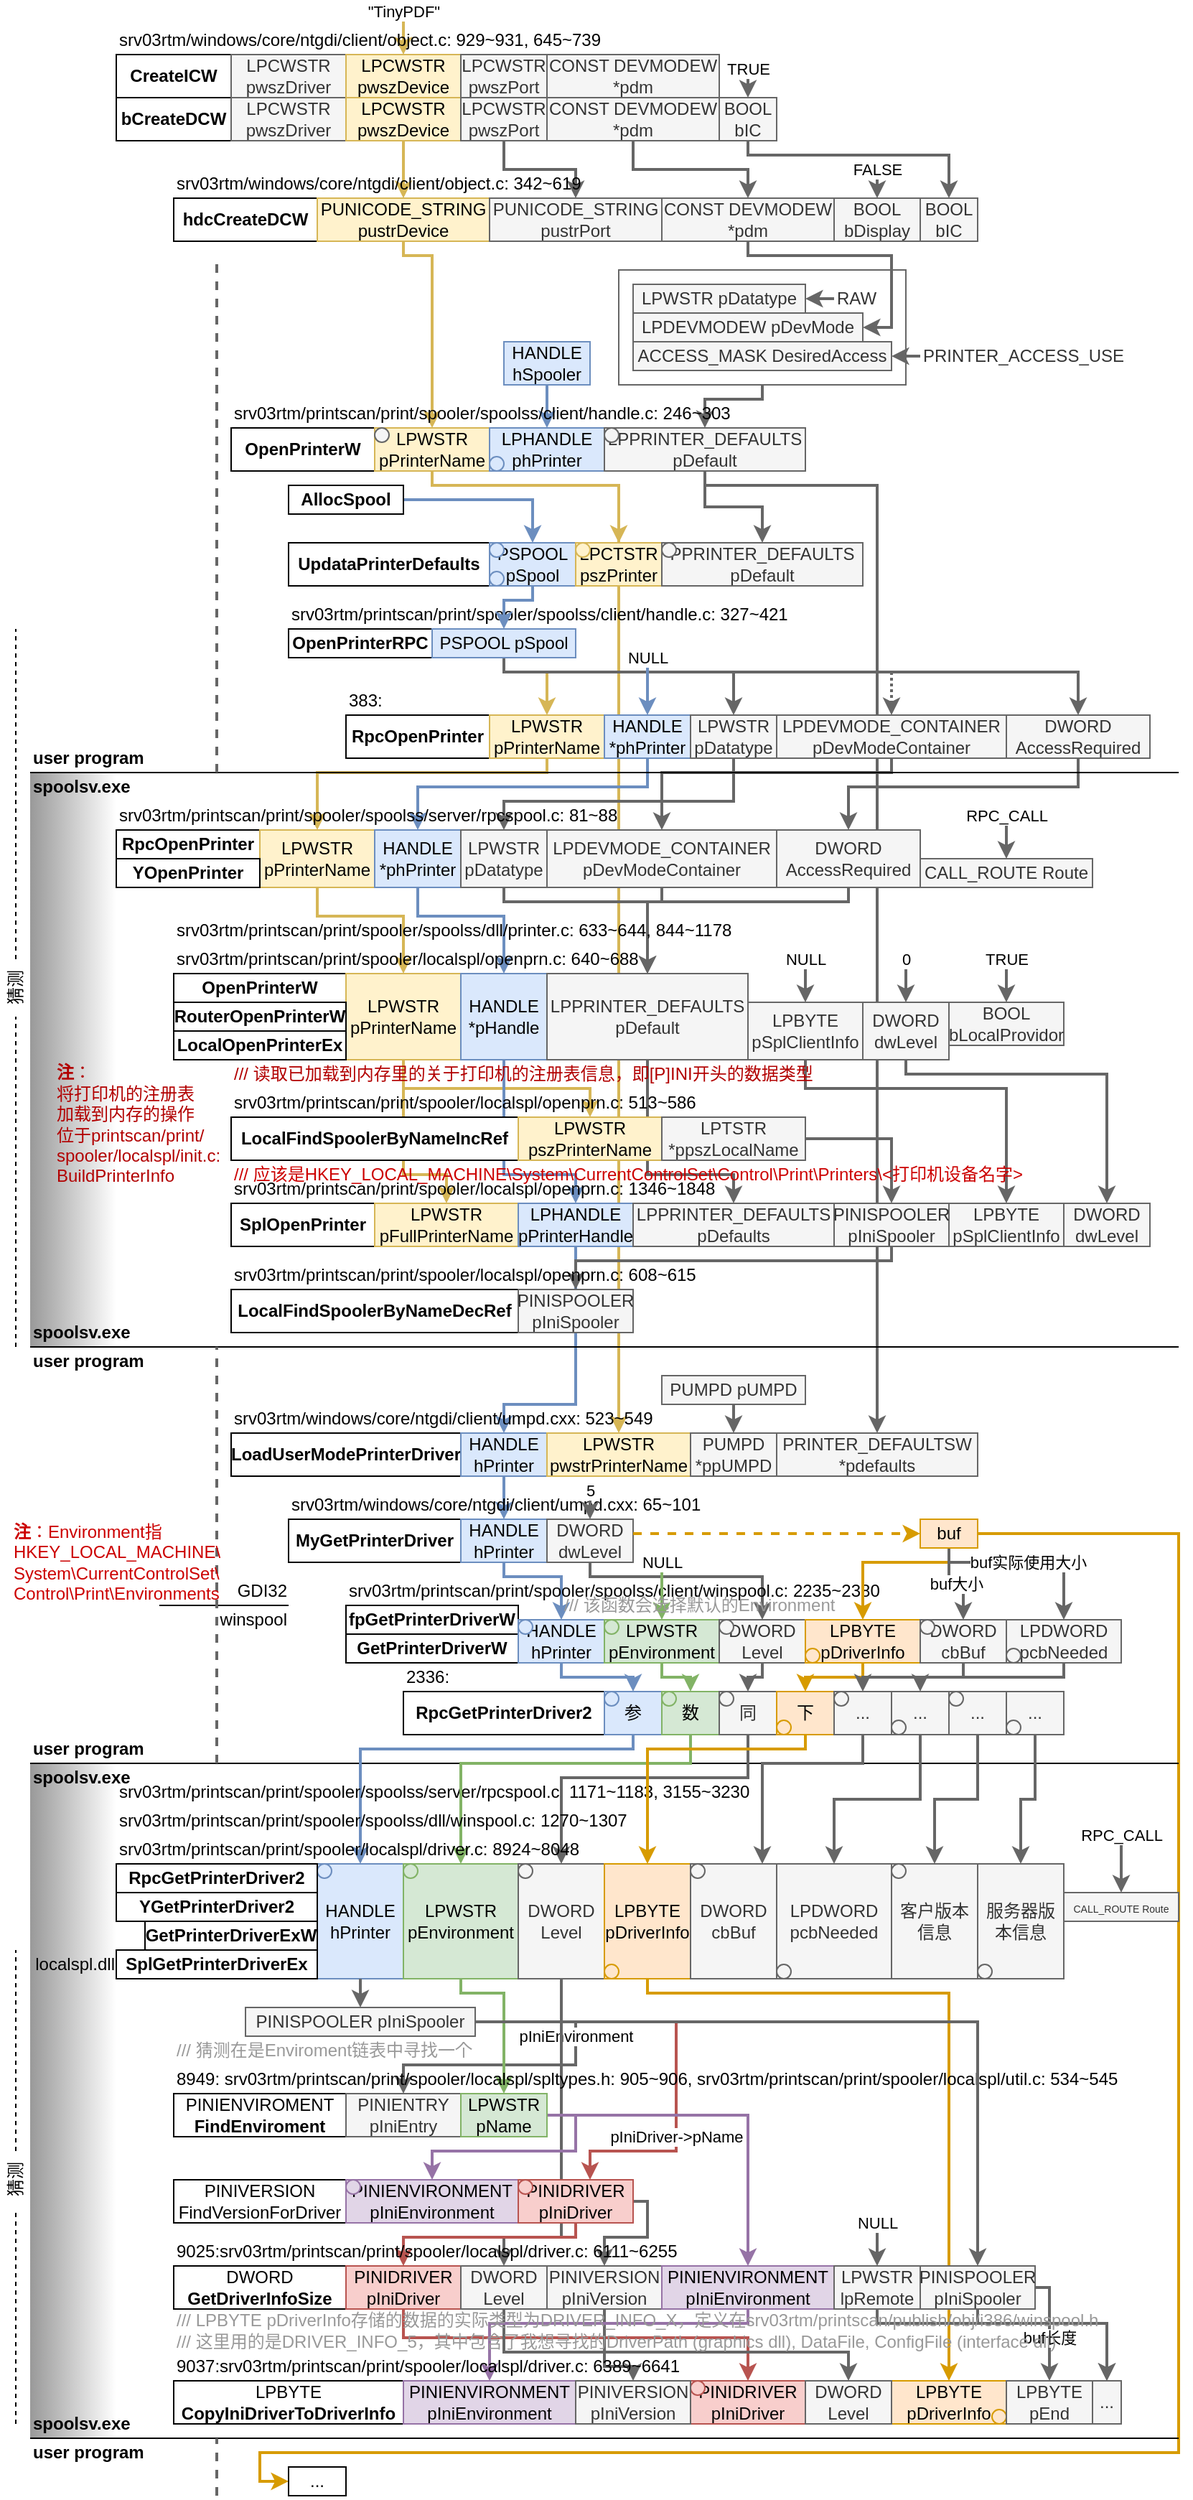 <mxfile compressed="false" version="13.3.9" type="device">
  <diagram id="Porz93W5nAym2U2nRTZ1" name="Page-1">
    <mxGraphModel dx="1024" dy="622" grid="1" gridSize="10" guides="0" tooltips="1" connect="1" arrows="1" fold="1" page="1" pageScale="1" pageWidth="850" pageHeight="1100" math="0" shadow="0">
      <root>
        <mxCell id="0" />
        <mxCell id="1" parent="0" />
        <mxCell id="jnP3sfHgDNFatk0_nurL-2" value="" style="rounded=0;whiteSpace=wrap;html=1;fontColor=#333333;strokeColor=none;gradientDirection=east;gradientColor=#ffffff;fillColor=#999999;" parent="1" vertex="1">
          <mxGeometry x="20" y="1270" width="60" height="470" as="geometry" />
        </mxCell>
        <mxCell id="jnP3sfHgDNFatk0_nurL-1" value="" style="rounded=0;whiteSpace=wrap;html=1;fontColor=#333333;strokeColor=none;gradientDirection=east;gradientColor=#ffffff;fillColor=#999999;" parent="1" vertex="1">
          <mxGeometry x="20" y="580" width="60" height="400" as="geometry" />
        </mxCell>
        <mxCell id="AFmxsBpHGn__tRg9dQ9R-383" value="pIniDriver-&amp;gt;pName" style="edgeStyle=orthogonalEdgeStyle;rounded=0;orthogonalLoop=1;jettySize=auto;html=1;strokeWidth=2;fillColor=#f8cecc;strokeColor=#b85450;" parent="1" source="AFmxsBpHGn__tRg9dQ9R-370" target="AFmxsBpHGn__tRg9dQ9R-394" edge="1">
          <mxGeometry x="0.419" relative="1" as="geometry">
            <mxPoint x="560" y="1450" as="targetPoint" />
            <Array as="points">
              <mxPoint x="470" y="1450" />
              <mxPoint x="470" y="1540" />
              <mxPoint x="410" y="1540" />
            </Array>
            <mxPoint as="offset" />
          </mxGeometry>
        </mxCell>
        <mxCell id="AFmxsBpHGn__tRg9dQ9R-372" value="pIniEnvironment" style="edgeStyle=orthogonalEdgeStyle;rounded=0;orthogonalLoop=1;jettySize=auto;html=1;strokeWidth=2;fillColor=#f5f5f5;strokeColor=#666666;" parent="1" source="AFmxsBpHGn__tRg9dQ9R-370" target="AFmxsBpHGn__tRg9dQ9R-367" edge="1">
          <mxGeometry x="-0.417" y="-10" relative="1" as="geometry">
            <Array as="points">
              <mxPoint x="400" y="1450" />
              <mxPoint x="400" y="1480" />
              <mxPoint x="280" y="1480" />
            </Array>
            <mxPoint x="10" y="10" as="offset" />
          </mxGeometry>
        </mxCell>
        <mxCell id="AFmxsBpHGn__tRg9dQ9R-50" style="edgeStyle=orthogonalEdgeStyle;rounded=0;orthogonalLoop=1;jettySize=auto;html=1;strokeWidth=2;fillColor=#f5f5f5;strokeColor=#666666;" parent="1" source="AFmxsBpHGn__tRg9dQ9R-44" target="AFmxsBpHGn__tRg9dQ9R-32" edge="1">
          <mxGeometry relative="1" as="geometry">
            <Array as="points">
              <mxPoint x="530" y="320" />
              <mxPoint x="490" y="320" />
            </Array>
          </mxGeometry>
        </mxCell>
        <mxCell id="AFmxsBpHGn__tRg9dQ9R-44" value="" style="rounded=0;whiteSpace=wrap;html=1;strokeColor=#666666;fontColor=#333333;fillColor=none;" parent="1" vertex="1">
          <mxGeometry x="430" y="230" width="200" height="80" as="geometry" />
        </mxCell>
        <mxCell id="AFmxsBpHGn__tRg9dQ9R-1" value="&lt;b&gt;CreateICW&lt;/b&gt;" style="rounded=0;whiteSpace=wrap;html=1;" parent="1" vertex="1">
          <mxGeometry x="80" y="80" width="80" height="30" as="geometry" />
        </mxCell>
        <mxCell id="AFmxsBpHGn__tRg9dQ9R-3" value="LPCWSTR pwszDriver" style="rounded=0;whiteSpace=wrap;html=1;fillColor=#f5f5f5;strokeColor=#666666;fontColor=#333333;" parent="1" vertex="1">
          <mxGeometry x="160" y="80" width="80" height="30" as="geometry" />
        </mxCell>
        <mxCell id="AFmxsBpHGn__tRg9dQ9R-4" value="LPCWSTR pwszDevice" style="rounded=0;whiteSpace=wrap;html=1;fillColor=#fff2cc;strokeColor=#d6b656;" parent="1" vertex="1">
          <mxGeometry x="240" y="80" width="80" height="30" as="geometry" />
        </mxCell>
        <mxCell id="AFmxsBpHGn__tRg9dQ9R-5" value="LPCWSTR pwszPort" style="rounded=0;whiteSpace=wrap;html=1;fillColor=#f5f5f5;strokeColor=#666666;fontColor=#333333;" parent="1" vertex="1">
          <mxGeometry x="320" y="80" width="60" height="30" as="geometry" />
        </mxCell>
        <mxCell id="AFmxsBpHGn__tRg9dQ9R-6" value="CONST DEVMODEW *pdm" style="rounded=0;whiteSpace=wrap;html=1;fillColor=#f5f5f5;strokeColor=#666666;fontColor=#333333;" parent="1" vertex="1">
          <mxGeometry x="380" y="80" width="120" height="30" as="geometry" />
        </mxCell>
        <mxCell id="AFmxsBpHGn__tRg9dQ9R-7" value="&lt;b&gt;bCreateDCW&lt;/b&gt;" style="rounded=0;whiteSpace=wrap;html=1;" parent="1" vertex="1">
          <mxGeometry x="80" y="110" width="80" height="30" as="geometry" />
        </mxCell>
        <mxCell id="AFmxsBpHGn__tRg9dQ9R-8" value="LPCWSTR pwszDriver" style="rounded=0;whiteSpace=wrap;html=1;fillColor=#f5f5f5;strokeColor=#666666;fontColor=#333333;" parent="1" vertex="1">
          <mxGeometry x="160" y="110" width="80" height="30" as="geometry" />
        </mxCell>
        <mxCell id="AFmxsBpHGn__tRg9dQ9R-24" style="edgeStyle=orthogonalEdgeStyle;rounded=0;orthogonalLoop=1;jettySize=auto;html=1;strokeWidth=2;fillColor=#fff2cc;strokeColor=#d6b656;" parent="1" source="AFmxsBpHGn__tRg9dQ9R-9" target="AFmxsBpHGn__tRg9dQ9R-16" edge="1">
          <mxGeometry relative="1" as="geometry" />
        </mxCell>
        <mxCell id="AFmxsBpHGn__tRg9dQ9R-9" value="LPCWSTR pwszDevice" style="rounded=0;whiteSpace=wrap;html=1;fillColor=#fff2cc;strokeColor=#d6b656;" parent="1" vertex="1">
          <mxGeometry x="240" y="110" width="80" height="30" as="geometry" />
        </mxCell>
        <mxCell id="AFmxsBpHGn__tRg9dQ9R-25" style="edgeStyle=orthogonalEdgeStyle;rounded=0;orthogonalLoop=1;jettySize=auto;html=1;strokeWidth=2;fillColor=#f5f5f5;strokeColor=#666666;" parent="1" source="AFmxsBpHGn__tRg9dQ9R-10" target="AFmxsBpHGn__tRg9dQ9R-17" edge="1">
          <mxGeometry relative="1" as="geometry" />
        </mxCell>
        <mxCell id="AFmxsBpHGn__tRg9dQ9R-10" value="LPCWSTR pwszPort" style="rounded=0;whiteSpace=wrap;html=1;fillColor=#f5f5f5;strokeColor=#666666;fontColor=#333333;" parent="1" vertex="1">
          <mxGeometry x="320" y="110" width="60" height="30" as="geometry" />
        </mxCell>
        <mxCell id="AFmxsBpHGn__tRg9dQ9R-26" style="edgeStyle=orthogonalEdgeStyle;rounded=0;orthogonalLoop=1;jettySize=auto;html=1;strokeWidth=2;fillColor=#f5f5f5;strokeColor=#666666;" parent="1" source="AFmxsBpHGn__tRg9dQ9R-11" target="AFmxsBpHGn__tRg9dQ9R-19" edge="1">
          <mxGeometry relative="1" as="geometry" />
        </mxCell>
        <mxCell id="AFmxsBpHGn__tRg9dQ9R-11" value="CONST DEVMODEW *pdm" style="rounded=0;whiteSpace=wrap;html=1;fillColor=#f5f5f5;strokeColor=#666666;fontColor=#333333;" parent="1" vertex="1">
          <mxGeometry x="380" y="110" width="120" height="30" as="geometry" />
        </mxCell>
        <mxCell id="AFmxsBpHGn__tRg9dQ9R-27" style="edgeStyle=orthogonalEdgeStyle;rounded=0;orthogonalLoop=1;jettySize=auto;html=1;strokeWidth=2;fillColor=#f5f5f5;strokeColor=#666666;" parent="1" source="AFmxsBpHGn__tRg9dQ9R-12" target="AFmxsBpHGn__tRg9dQ9R-22" edge="1">
          <mxGeometry relative="1" as="geometry">
            <Array as="points">
              <mxPoint x="520" y="150" />
              <mxPoint x="660" y="150" />
            </Array>
          </mxGeometry>
        </mxCell>
        <mxCell id="AFmxsBpHGn__tRg9dQ9R-12" value="BOOL bIC" style="rounded=0;whiteSpace=wrap;html=1;fillColor=#f5f5f5;strokeColor=#666666;fontColor=#333333;" parent="1" vertex="1">
          <mxGeometry x="500" y="110" width="40" height="30" as="geometry" />
        </mxCell>
        <mxCell id="AFmxsBpHGn__tRg9dQ9R-13" value="TRUE" style="endArrow=classic;html=1;strokeWidth=2;fillColor=#f5f5f5;strokeColor=#666666;" parent="1" target="AFmxsBpHGn__tRg9dQ9R-12" edge="1">
          <mxGeometry x="-1" width="50" height="50" relative="1" as="geometry">
            <mxPoint x="520" y="90" as="sourcePoint" />
            <mxPoint x="520" y="150" as="targetPoint" />
            <mxPoint as="offset" />
          </mxGeometry>
        </mxCell>
        <mxCell id="AFmxsBpHGn__tRg9dQ9R-14" value="&lt;b&gt;hdcCreateDCW&lt;/b&gt;" style="rounded=0;whiteSpace=wrap;html=1;" parent="1" vertex="1">
          <mxGeometry x="120" y="180" width="100" height="30" as="geometry" />
        </mxCell>
        <mxCell id="AFmxsBpHGn__tRg9dQ9R-40" style="edgeStyle=orthogonalEdgeStyle;rounded=0;orthogonalLoop=1;jettySize=auto;html=1;strokeWidth=2;fillColor=#fff2cc;strokeColor=#d6b656;" parent="1" source="AFmxsBpHGn__tRg9dQ9R-16" target="AFmxsBpHGn__tRg9dQ9R-30" edge="1">
          <mxGeometry relative="1" as="geometry">
            <Array as="points">
              <mxPoint x="280" y="220" />
              <mxPoint x="300" y="220" />
            </Array>
          </mxGeometry>
        </mxCell>
        <mxCell id="AFmxsBpHGn__tRg9dQ9R-16" value="PUNICODE_STRING pustrDevice" style="rounded=0;whiteSpace=wrap;html=1;fillColor=#fff2cc;strokeColor=#d6b656;" parent="1" vertex="1">
          <mxGeometry x="220" y="180" width="120" height="30" as="geometry" />
        </mxCell>
        <mxCell id="AFmxsBpHGn__tRg9dQ9R-17" value="PUNICODE_STRING pustrPort" style="rounded=0;whiteSpace=wrap;html=1;fillColor=#f5f5f5;strokeColor=#666666;fontColor=#333333;" parent="1" vertex="1">
          <mxGeometry x="340" y="180" width="120" height="30" as="geometry" />
        </mxCell>
        <mxCell id="AFmxsBpHGn__tRg9dQ9R-45" style="edgeStyle=orthogonalEdgeStyle;rounded=0;orthogonalLoop=1;jettySize=auto;html=1;strokeWidth=2;fillColor=#f5f5f5;strokeColor=#666666;" parent="1" source="AFmxsBpHGn__tRg9dQ9R-19" target="AFmxsBpHGn__tRg9dQ9R-42" edge="1">
          <mxGeometry relative="1" as="geometry">
            <Array as="points">
              <mxPoint x="520" y="220" />
              <mxPoint x="620" y="220" />
              <mxPoint x="620" y="270" />
            </Array>
          </mxGeometry>
        </mxCell>
        <mxCell id="AFmxsBpHGn__tRg9dQ9R-19" value="CONST DEVMODEW *pdm" style="rounded=0;whiteSpace=wrap;html=1;fillColor=#f5f5f5;strokeColor=#666666;fontColor=#333333;" parent="1" vertex="1">
          <mxGeometry x="460" y="180" width="120" height="30" as="geometry" />
        </mxCell>
        <mxCell id="AFmxsBpHGn__tRg9dQ9R-20" value="BOOL bDisplay" style="rounded=0;whiteSpace=wrap;html=1;fillColor=#f5f5f5;strokeColor=#666666;fontColor=#333333;" parent="1" vertex="1">
          <mxGeometry x="580" y="180" width="60" height="30" as="geometry" />
        </mxCell>
        <mxCell id="AFmxsBpHGn__tRg9dQ9R-22" value="BOOL bIC" style="rounded=0;whiteSpace=wrap;html=1;fillColor=#f5f5f5;strokeColor=#666666;fontColor=#333333;" parent="1" vertex="1">
          <mxGeometry x="640" y="180" width="40" height="30" as="geometry" />
        </mxCell>
        <mxCell id="AFmxsBpHGn__tRg9dQ9R-23" value="srv03rtm/windows/core/ntgdi/client/object.c: 342~619" style="text;html=1;align=left;verticalAlign=middle;resizable=0;points=[];autosize=1;" parent="1" vertex="1">
          <mxGeometry x="120" y="160" width="300" height="20" as="geometry" />
        </mxCell>
        <mxCell id="AFmxsBpHGn__tRg9dQ9R-28" value="FALSE" style="endArrow=classic;html=1;strokeWidth=2;fillColor=#f5f5f5;strokeColor=#666666;" parent="1" target="AFmxsBpHGn__tRg9dQ9R-20" edge="1">
          <mxGeometry x="-1" width="50" height="50" relative="1" as="geometry">
            <mxPoint x="610" y="160" as="sourcePoint" />
            <mxPoint x="530" y="120" as="targetPoint" />
            <mxPoint as="offset" />
          </mxGeometry>
        </mxCell>
        <mxCell id="AFmxsBpHGn__tRg9dQ9R-29" value="&lt;b&gt;OpenPrinterW&lt;/b&gt;" style="rounded=0;whiteSpace=wrap;html=1;" parent="1" vertex="1">
          <mxGeometry x="160" y="340" width="100" height="30" as="geometry" />
        </mxCell>
        <mxCell id="AFmxsBpHGn__tRg9dQ9R-59" style="edgeStyle=orthogonalEdgeStyle;rounded=0;orthogonalLoop=1;jettySize=auto;html=1;strokeWidth=2;fillColor=#fff2cc;strokeColor=#d6b656;" parent="1" source="AFmxsBpHGn__tRg9dQ9R-30" target="AFmxsBpHGn__tRg9dQ9R-55" edge="1">
          <mxGeometry relative="1" as="geometry">
            <Array as="points">
              <mxPoint x="300" y="380" />
              <mxPoint x="430" y="380" />
            </Array>
          </mxGeometry>
        </mxCell>
        <mxCell id="AFmxsBpHGn__tRg9dQ9R-342" style="edgeStyle=orthogonalEdgeStyle;rounded=0;orthogonalLoop=1;jettySize=auto;html=1;strokeWidth=2;fillColor=#fff2cc;strokeColor=#d6b656;" parent="1" source="AFmxsBpHGn__tRg9dQ9R-30" target="AFmxsBpHGn__tRg9dQ9R-227" edge="1">
          <mxGeometry relative="1" as="geometry">
            <Array as="points">
              <mxPoint x="300" y="380" />
              <mxPoint x="430" y="380" />
            </Array>
          </mxGeometry>
        </mxCell>
        <mxCell id="AFmxsBpHGn__tRg9dQ9R-30" value="LPWSTR pPrinterName" style="rounded=0;whiteSpace=wrap;html=1;fillColor=#fff2cc;strokeColor=#d6b656;" parent="1" vertex="1">
          <mxGeometry x="260" y="340" width="80" height="30" as="geometry" />
        </mxCell>
        <mxCell id="AFmxsBpHGn__tRg9dQ9R-31" value="LPHANDLE phPrinter" style="rounded=0;whiteSpace=wrap;html=1;fillColor=#dae8fc;strokeColor=#6c8ebf;" parent="1" vertex="1">
          <mxGeometry x="340" y="340" width="80" height="30" as="geometry" />
        </mxCell>
        <mxCell id="AFmxsBpHGn__tRg9dQ9R-60" style="edgeStyle=orthogonalEdgeStyle;rounded=0;orthogonalLoop=1;jettySize=auto;html=1;strokeWidth=2;fillColor=#f5f5f5;strokeColor=#666666;" parent="1" source="AFmxsBpHGn__tRg9dQ9R-32" target="AFmxsBpHGn__tRg9dQ9R-57" edge="1">
          <mxGeometry relative="1" as="geometry">
            <Array as="points">
              <mxPoint x="490" y="380" />
              <mxPoint x="610" y="380" />
            </Array>
          </mxGeometry>
        </mxCell>
        <mxCell id="AFmxsBpHGn__tRg9dQ9R-343" style="edgeStyle=orthogonalEdgeStyle;rounded=0;orthogonalLoop=1;jettySize=auto;html=1;strokeWidth=2;fillColor=#f5f5f5;strokeColor=#666666;" parent="1" source="AFmxsBpHGn__tRg9dQ9R-32" target="AFmxsBpHGn__tRg9dQ9R-228" edge="1">
          <mxGeometry relative="1" as="geometry" />
        </mxCell>
        <mxCell id="AFmxsBpHGn__tRg9dQ9R-32" value="LPPRINTER_DEFAULTS pDefault" style="rounded=0;whiteSpace=wrap;html=1;fillColor=#f5f5f5;strokeColor=#666666;fontColor=#333333;" parent="1" vertex="1">
          <mxGeometry x="420" y="340" width="140" height="30" as="geometry" />
        </mxCell>
        <mxCell id="AFmxsBpHGn__tRg9dQ9R-36" value="" style="ellipse;whiteSpace=wrap;html=1;aspect=fixed;fillColor=#f5f5f5;strokeColor=#666666;fontColor=#333333;" parent="1" vertex="1">
          <mxGeometry x="260" y="340" width="10" height="10" as="geometry" />
        </mxCell>
        <mxCell id="AFmxsBpHGn__tRg9dQ9R-38" value="" style="ellipse;whiteSpace=wrap;html=1;aspect=fixed;fillColor=#dae8fc;strokeColor=#6c8ebf;" parent="1" vertex="1">
          <mxGeometry x="340" y="360" width="10" height="10" as="geometry" />
        </mxCell>
        <mxCell id="AFmxsBpHGn__tRg9dQ9R-39" value="" style="ellipse;whiteSpace=wrap;html=1;aspect=fixed;fillColor=#f5f5f5;strokeColor=#666666;fontColor=#333333;" parent="1" vertex="1">
          <mxGeometry x="420" y="340" width="10" height="10" as="geometry" />
        </mxCell>
        <mxCell id="AFmxsBpHGn__tRg9dQ9R-41" value="LPWSTR pDatatype" style="rounded=0;whiteSpace=wrap;html=1;fillColor=#f5f5f5;strokeColor=#666666;fontColor=#333333;" parent="1" vertex="1">
          <mxGeometry x="440" y="240" width="120" height="20" as="geometry" />
        </mxCell>
        <mxCell id="AFmxsBpHGn__tRg9dQ9R-42" value="LPDEVMODEW pDevMode" style="rounded=0;whiteSpace=wrap;html=1;fillColor=#f5f5f5;strokeColor=#666666;fontColor=#333333;" parent="1" vertex="1">
          <mxGeometry x="440" y="260" width="160" height="20" as="geometry" />
        </mxCell>
        <mxCell id="AFmxsBpHGn__tRg9dQ9R-43" value="ACCESS_MASK DesiredAccess" style="rounded=0;whiteSpace=wrap;html=1;fillColor=#f5f5f5;strokeColor=#666666;fontColor=#333333;" parent="1" vertex="1">
          <mxGeometry x="440" y="280" width="180" height="20" as="geometry" />
        </mxCell>
        <mxCell id="AFmxsBpHGn__tRg9dQ9R-47" style="edgeStyle=orthogonalEdgeStyle;rounded=0;orthogonalLoop=1;jettySize=auto;html=1;strokeWidth=2;fillColor=#f5f5f5;strokeColor=#666666;" parent="1" source="AFmxsBpHGn__tRg9dQ9R-46" target="AFmxsBpHGn__tRg9dQ9R-41" edge="1">
          <mxGeometry relative="1" as="geometry">
            <Array as="points">
              <mxPoint x="570" y="250" />
              <mxPoint x="570" y="250" />
            </Array>
          </mxGeometry>
        </mxCell>
        <mxCell id="AFmxsBpHGn__tRg9dQ9R-46" value="RAW" style="text;html=1;align=left;verticalAlign=middle;resizable=0;points=[];autosize=1;fontColor=#333333;" parent="1" vertex="1">
          <mxGeometry x="580" y="240" width="40" height="20" as="geometry" />
        </mxCell>
        <mxCell id="AFmxsBpHGn__tRg9dQ9R-49" style="edgeStyle=orthogonalEdgeStyle;rounded=0;orthogonalLoop=1;jettySize=auto;html=1;strokeWidth=2;fillColor=#f5f5f5;strokeColor=#666666;" parent="1" source="AFmxsBpHGn__tRg9dQ9R-48" target="AFmxsBpHGn__tRg9dQ9R-43" edge="1">
          <mxGeometry relative="1" as="geometry">
            <Array as="points">
              <mxPoint x="630" y="290" />
              <mxPoint x="630" y="290" />
            </Array>
          </mxGeometry>
        </mxCell>
        <mxCell id="AFmxsBpHGn__tRg9dQ9R-48" value="PRINTER_ACCESS_USE" style="text;html=1;align=left;verticalAlign=middle;resizable=0;points=[];autosize=1;fontColor=#333333;" parent="1" vertex="1">
          <mxGeometry x="640" y="280" width="160" height="20" as="geometry" />
        </mxCell>
        <mxCell id="AFmxsBpHGn__tRg9dQ9R-51" value="" style="endArrow=classic;html=1;strokeWidth=2;fillColor=#dae8fc;strokeColor=#6c8ebf;" parent="1" source="AFmxsBpHGn__tRg9dQ9R-52" target="AFmxsBpHGn__tRg9dQ9R-31" edge="1">
          <mxGeometry width="50" height="50" relative="1" as="geometry">
            <mxPoint x="380" y="310" as="sourcePoint" />
            <mxPoint x="390" y="260" as="targetPoint" />
          </mxGeometry>
        </mxCell>
        <mxCell id="AFmxsBpHGn__tRg9dQ9R-52" value="HANDLE hSpooler" style="rounded=0;whiteSpace=wrap;html=1;fillColor=#dae8fc;strokeColor=#6c8ebf;" parent="1" vertex="1">
          <mxGeometry x="350" y="280" width="60" height="30" as="geometry" />
        </mxCell>
        <mxCell id="AFmxsBpHGn__tRg9dQ9R-53" value="&lt;b&gt;LoadUserModePrinterDriver&lt;/b&gt;" style="rounded=0;whiteSpace=wrap;html=1;" parent="1" vertex="1">
          <mxGeometry x="160" y="1040" width="160" height="30" as="geometry" />
        </mxCell>
        <mxCell id="AFmxsBpHGn__tRg9dQ9R-69" style="edgeStyle=orthogonalEdgeStyle;rounded=0;orthogonalLoop=1;jettySize=auto;html=1;strokeWidth=2;fillColor=#dae8fc;strokeColor=#6c8ebf;" parent="1" source="AFmxsBpHGn__tRg9dQ9R-54" target="AFmxsBpHGn__tRg9dQ9R-66" edge="1">
          <mxGeometry relative="1" as="geometry">
            <Array as="points">
              <mxPoint x="350" y="1080" />
              <mxPoint x="350" y="1080" />
            </Array>
          </mxGeometry>
        </mxCell>
        <mxCell id="AFmxsBpHGn__tRg9dQ9R-54" value="HANDLE hPrinter" style="rounded=0;whiteSpace=wrap;html=1;fillColor=#dae8fc;strokeColor=#6c8ebf;" parent="1" vertex="1">
          <mxGeometry x="320" y="1040" width="60" height="30" as="geometry" />
        </mxCell>
        <mxCell id="AFmxsBpHGn__tRg9dQ9R-55" value="LPWSTR pwstrPrinterName" style="rounded=0;whiteSpace=wrap;html=1;fillColor=#fff2cc;strokeColor=#d6b656;" parent="1" vertex="1">
          <mxGeometry x="380" y="1040" width="100" height="30" as="geometry" />
        </mxCell>
        <mxCell id="AFmxsBpHGn__tRg9dQ9R-56" value="PUMPD *ppUMPD" style="rounded=0;whiteSpace=wrap;html=1;fillColor=#f5f5f5;strokeColor=#666666;fontColor=#333333;" parent="1" vertex="1">
          <mxGeometry x="480" y="1040" width="60" height="30" as="geometry" />
        </mxCell>
        <mxCell id="AFmxsBpHGn__tRg9dQ9R-57" value="PRINTER_DEFAULTSW *pdefaults" style="rounded=0;whiteSpace=wrap;html=1;fillColor=#f5f5f5;strokeColor=#666666;fontColor=#333333;" parent="1" vertex="1">
          <mxGeometry x="540" y="1040" width="140" height="30" as="geometry" />
        </mxCell>
        <mxCell id="AFmxsBpHGn__tRg9dQ9R-62" style="edgeStyle=orthogonalEdgeStyle;rounded=0;orthogonalLoop=1;jettySize=auto;html=1;strokeWidth=2;fillColor=#f5f5f5;strokeColor=#666666;" parent="1" source="AFmxsBpHGn__tRg9dQ9R-61" target="AFmxsBpHGn__tRg9dQ9R-56" edge="1">
          <mxGeometry relative="1" as="geometry">
            <Array as="points">
              <mxPoint x="510" y="1020" />
              <mxPoint x="510" y="1020" />
            </Array>
          </mxGeometry>
        </mxCell>
        <mxCell id="AFmxsBpHGn__tRg9dQ9R-61" value="PUMPD pUMPD" style="rounded=0;whiteSpace=wrap;html=1;fillColor=#f5f5f5;strokeColor=#666666;fontColor=#333333;" parent="1" vertex="1">
          <mxGeometry x="460" y="1000" width="100" height="20" as="geometry" />
        </mxCell>
        <mxCell id="AFmxsBpHGn__tRg9dQ9R-64" value="&lt;b&gt;MyGetPrinterDriver&lt;/b&gt;" style="rounded=0;whiteSpace=wrap;html=1;fillColor=#ffffff;" parent="1" vertex="1">
          <mxGeometry x="200" y="1100" width="120" height="30" as="geometry" />
        </mxCell>
        <mxCell id="AFmxsBpHGn__tRg9dQ9R-85" style="edgeStyle=orthogonalEdgeStyle;rounded=0;orthogonalLoop=1;jettySize=auto;html=1;strokeWidth=2;fillColor=#dae8fc;strokeColor=#6c8ebf;" parent="1" source="AFmxsBpHGn__tRg9dQ9R-66" target="AFmxsBpHGn__tRg9dQ9R-79" edge="1">
          <mxGeometry relative="1" as="geometry">
            <Array as="points">
              <mxPoint x="350" y="1140" />
              <mxPoint x="390" y="1140" />
            </Array>
          </mxGeometry>
        </mxCell>
        <mxCell id="AFmxsBpHGn__tRg9dQ9R-66" value="HANDLE hPrinter" style="rounded=0;whiteSpace=wrap;html=1;fillColor=#dae8fc;strokeColor=#6c8ebf;" parent="1" vertex="1">
          <mxGeometry x="320" y="1100" width="60" height="30" as="geometry" />
        </mxCell>
        <mxCell id="AFmxsBpHGn__tRg9dQ9R-87" style="edgeStyle=orthogonalEdgeStyle;rounded=0;orthogonalLoop=1;jettySize=auto;html=1;strokeWidth=2;fillColor=#f5f5f5;strokeColor=#666666;" parent="1" source="AFmxsBpHGn__tRg9dQ9R-67" target="AFmxsBpHGn__tRg9dQ9R-81" edge="1">
          <mxGeometry relative="1" as="geometry">
            <Array as="points">
              <mxPoint x="410" y="1140" />
              <mxPoint x="530" y="1140" />
            </Array>
          </mxGeometry>
        </mxCell>
        <mxCell id="AFmxsBpHGn__tRg9dQ9R-67" value="DWORD dwLevel" style="rounded=0;whiteSpace=wrap;html=1;fillColor=#f5f5f5;strokeColor=#666666;fontColor=#333333;" parent="1" vertex="1">
          <mxGeometry x="380" y="1100" width="60" height="30" as="geometry" />
        </mxCell>
        <mxCell id="AFmxsBpHGn__tRg9dQ9R-68" value="srv03rtm/windows/core/ntgdi/client/umpd.cxx: 65~101" style="text;html=1;align=left;verticalAlign=middle;resizable=0;points=[];autosize=1;" parent="1" vertex="1">
          <mxGeometry x="200" y="1080" width="300" height="20" as="geometry" />
        </mxCell>
        <mxCell id="AFmxsBpHGn__tRg9dQ9R-70" value="5" style="endArrow=classic;html=1;strokeWidth=2;fillColor=#f5f5f5;strokeColor=#666666;" parent="1" target="AFmxsBpHGn__tRg9dQ9R-67" edge="1">
          <mxGeometry x="-1" width="50" height="50" relative="1" as="geometry">
            <mxPoint x="410" y="1080" as="sourcePoint" />
            <mxPoint x="500" y="1130" as="targetPoint" />
            <mxPoint as="offset" />
          </mxGeometry>
        </mxCell>
        <mxCell id="AFmxsBpHGn__tRg9dQ9R-71" value="" style="endArrow=none;html=1;strokeWidth=1;" parent="1" edge="1">
          <mxGeometry width="50" height="50" relative="1" as="geometry">
            <mxPoint x="110" y="1160" as="sourcePoint" />
            <mxPoint x="200" y="1160" as="targetPoint" />
          </mxGeometry>
        </mxCell>
        <mxCell id="AFmxsBpHGn__tRg9dQ9R-72" value="GDI32" style="text;html=1;align=right;verticalAlign=middle;resizable=0;points=[];autosize=1;" parent="1" vertex="1">
          <mxGeometry x="150" y="1140" width="50" height="20" as="geometry" />
        </mxCell>
        <mxCell id="AFmxsBpHGn__tRg9dQ9R-73" value="winspool" style="text;html=1;align=right;verticalAlign=middle;resizable=0;points=[];autosize=1;" parent="1" vertex="1">
          <mxGeometry x="140" y="1160" width="60" height="20" as="geometry" />
        </mxCell>
        <mxCell id="AFmxsBpHGn__tRg9dQ9R-74" value="&lt;b&gt;fpGetPrinterDriverW&lt;/b&gt;" style="rounded=0;whiteSpace=wrap;html=1;fillColor=#ffffff;" parent="1" vertex="1">
          <mxGeometry x="240" y="1160" width="120" height="20" as="geometry" />
        </mxCell>
        <mxCell id="AFmxsBpHGn__tRg9dQ9R-75" value="&lt;b&gt;GetPrinterDriverW&lt;/b&gt;" style="rounded=0;whiteSpace=wrap;html=1;fillColor=#ffffff;" parent="1" vertex="1">
          <mxGeometry x="240" y="1180" width="120" height="20" as="geometry" />
        </mxCell>
        <mxCell id="AFmxsBpHGn__tRg9dQ9R-77" value="srv03rtm/printscan/print/spooler/spoolss/client/winspool.c: 2235~2380" style="text;html=1;align=left;verticalAlign=middle;resizable=0;points=[];autosize=1;" parent="1" vertex="1">
          <mxGeometry x="240" y="1140" width="390" height="20" as="geometry" />
        </mxCell>
        <mxCell id="AFmxsBpHGn__tRg9dQ9R-186" style="edgeStyle=orthogonalEdgeStyle;rounded=0;orthogonalLoop=1;jettySize=auto;html=1;strokeWidth=2;fillColor=#dae8fc;strokeColor=#6c8ebf;" parent="1" source="AFmxsBpHGn__tRg9dQ9R-79" target="AFmxsBpHGn__tRg9dQ9R-120" edge="1">
          <mxGeometry relative="1" as="geometry">
            <Array as="points">
              <mxPoint x="390" y="1210" />
              <mxPoint x="440" y="1210" />
            </Array>
          </mxGeometry>
        </mxCell>
        <mxCell id="AFmxsBpHGn__tRg9dQ9R-79" value="HANDLE hPrinter" style="rounded=0;whiteSpace=wrap;html=1;fillColor=#dae8fc;strokeColor=#6c8ebf;" parent="1" vertex="1">
          <mxGeometry x="360" y="1170" width="60" height="30" as="geometry" />
        </mxCell>
        <mxCell id="AFmxsBpHGn__tRg9dQ9R-187" style="edgeStyle=orthogonalEdgeStyle;rounded=0;orthogonalLoop=1;jettySize=auto;html=1;strokeWidth=2;fillColor=#d5e8d4;strokeColor=#82b366;" parent="1" source="AFmxsBpHGn__tRg9dQ9R-80" target="AFmxsBpHGn__tRg9dQ9R-177" edge="1">
          <mxGeometry relative="1" as="geometry">
            <Array as="points">
              <mxPoint x="460" y="1210" />
              <mxPoint x="480" y="1210" />
            </Array>
          </mxGeometry>
        </mxCell>
        <mxCell id="AFmxsBpHGn__tRg9dQ9R-80" value="LPWSTR pEnvironment" style="rounded=0;whiteSpace=wrap;html=1;fillColor=#d5e8d4;strokeColor=#82b366;" parent="1" vertex="1">
          <mxGeometry x="420" y="1170" width="80" height="30" as="geometry" />
        </mxCell>
        <mxCell id="AFmxsBpHGn__tRg9dQ9R-189" style="edgeStyle=orthogonalEdgeStyle;rounded=0;orthogonalLoop=1;jettySize=auto;html=1;strokeWidth=2;fillColor=#f5f5f5;strokeColor=#666666;" parent="1" source="AFmxsBpHGn__tRg9dQ9R-81" target="AFmxsBpHGn__tRg9dQ9R-178" edge="1">
          <mxGeometry relative="1" as="geometry">
            <Array as="points">
              <mxPoint x="530" y="1210" />
              <mxPoint x="520" y="1210" />
            </Array>
          </mxGeometry>
        </mxCell>
        <mxCell id="AFmxsBpHGn__tRg9dQ9R-81" value="DWORD Level" style="rounded=0;whiteSpace=wrap;html=1;fillColor=#f5f5f5;strokeColor=#666666;fontColor=#333333;" parent="1" vertex="1">
          <mxGeometry x="500" y="1170" width="60" height="30" as="geometry" />
        </mxCell>
        <mxCell id="AFmxsBpHGn__tRg9dQ9R-184" style="edgeStyle=orthogonalEdgeStyle;rounded=0;orthogonalLoop=1;jettySize=auto;html=1;strokeWidth=2;fillColor=#ffe6cc;strokeColor=#d79b00;" parent="1" source="AFmxsBpHGn__tRg9dQ9R-82" target="AFmxsBpHGn__tRg9dQ9R-179" edge="1">
          <mxGeometry relative="1" as="geometry">
            <Array as="points">
              <mxPoint x="600" y="1210" />
              <mxPoint x="560" y="1210" />
            </Array>
          </mxGeometry>
        </mxCell>
        <mxCell id="AFmxsBpHGn__tRg9dQ9R-82" value="LPBYTE pDriverInfo" style="rounded=0;whiteSpace=wrap;html=1;fillColor=#ffe6cc;strokeColor=#d79b00;" parent="1" vertex="1">
          <mxGeometry x="560" y="1170" width="80" height="30" as="geometry" />
        </mxCell>
        <mxCell id="AFmxsBpHGn__tRg9dQ9R-190" style="edgeStyle=orthogonalEdgeStyle;rounded=0;orthogonalLoop=1;jettySize=auto;html=1;strokeWidth=2;fillColor=#f5f5f5;strokeColor=#666666;" parent="1" source="AFmxsBpHGn__tRg9dQ9R-83" target="AFmxsBpHGn__tRg9dQ9R-180" edge="1">
          <mxGeometry relative="1" as="geometry">
            <Array as="points">
              <mxPoint x="670" y="1210" />
              <mxPoint x="600" y="1210" />
            </Array>
          </mxGeometry>
        </mxCell>
        <mxCell id="AFmxsBpHGn__tRg9dQ9R-83" value="DWORD cbBuf" style="rounded=0;whiteSpace=wrap;html=1;fillColor=#f5f5f5;strokeColor=#666666;fontColor=#333333;" parent="1" vertex="1">
          <mxGeometry x="640" y="1170" width="60" height="30" as="geometry" />
        </mxCell>
        <mxCell id="AFmxsBpHGn__tRg9dQ9R-99" value="buf实际使用大小" style="edgeStyle=orthogonalEdgeStyle;rounded=0;orthogonalLoop=1;jettySize=auto;html=1;strokeWidth=2;fillColor=#f5f5f5;strokeColor=#666666;" parent="1" source="AFmxsBpHGn__tRg9dQ9R-95" target="AFmxsBpHGn__tRg9dQ9R-84" edge="1">
          <mxGeometry relative="1" as="geometry">
            <mxPoint x="710" y="1250" as="targetPoint" />
            <Array as="points">
              <mxPoint x="660" y="1130" />
              <mxPoint x="740" y="1130" />
            </Array>
          </mxGeometry>
        </mxCell>
        <mxCell id="AFmxsBpHGn__tRg9dQ9R-191" style="edgeStyle=orthogonalEdgeStyle;rounded=0;orthogonalLoop=1;jettySize=auto;html=1;strokeWidth=2;fillColor=#f5f5f5;strokeColor=#666666;" parent="1" source="AFmxsBpHGn__tRg9dQ9R-84" target="AFmxsBpHGn__tRg9dQ9R-181" edge="1">
          <mxGeometry relative="1" as="geometry">
            <Array as="points">
              <mxPoint x="740" y="1210" />
              <mxPoint x="640" y="1210" />
            </Array>
          </mxGeometry>
        </mxCell>
        <mxCell id="AFmxsBpHGn__tRg9dQ9R-84" value="LPDWORD pcbNeeded" style="rounded=0;whiteSpace=wrap;html=1;fillColor=#f5f5f5;strokeColor=#666666;fontColor=#333333;" parent="1" vertex="1">
          <mxGeometry x="700" y="1170" width="80" height="30" as="geometry" />
        </mxCell>
        <mxCell id="AFmxsBpHGn__tRg9dQ9R-86" value="NULL" style="endArrow=classic;html=1;strokeWidth=2;fillColor=#d5e8d4;strokeColor=#82b366;" parent="1" target="AFmxsBpHGn__tRg9dQ9R-80" edge="1">
          <mxGeometry x="-1" width="50" height="50" relative="1" as="geometry">
            <mxPoint x="460" y="1130" as="sourcePoint" />
            <mxPoint x="480" y="1210" as="targetPoint" />
            <mxPoint as="offset" />
          </mxGeometry>
        </mxCell>
        <mxCell id="AFmxsBpHGn__tRg9dQ9R-88" value="" style="ellipse;whiteSpace=wrap;html=1;aspect=fixed;fillColor=#dae8fc;strokeColor=#6c8ebf;" parent="1" vertex="1">
          <mxGeometry x="360" y="1170" width="10" height="10" as="geometry" />
        </mxCell>
        <mxCell id="AFmxsBpHGn__tRg9dQ9R-89" value="" style="ellipse;whiteSpace=wrap;html=1;aspect=fixed;fillColor=#d5e8d4;strokeColor=#82b366;" parent="1" vertex="1">
          <mxGeometry x="420" y="1170" width="10" height="10" as="geometry" />
        </mxCell>
        <mxCell id="AFmxsBpHGn__tRg9dQ9R-90" value="" style="ellipse;whiteSpace=wrap;html=1;aspect=fixed;fillColor=#f5f5f5;strokeColor=#666666;fontColor=#333333;" parent="1" vertex="1">
          <mxGeometry x="500" y="1170" width="10" height="10" as="geometry" />
        </mxCell>
        <mxCell id="AFmxsBpHGn__tRg9dQ9R-91" value="" style="ellipse;whiteSpace=wrap;html=1;aspect=fixed;fillColor=#ffe6cc;strokeColor=#d79b00;" parent="1" vertex="1">
          <mxGeometry x="560" y="1190" width="10" height="10" as="geometry" />
        </mxCell>
        <mxCell id="AFmxsBpHGn__tRg9dQ9R-92" value="" style="ellipse;whiteSpace=wrap;html=1;aspect=fixed;fillColor=#f5f5f5;strokeColor=#666666;fontColor=#333333;" parent="1" vertex="1">
          <mxGeometry x="640" y="1170" width="10" height="10" as="geometry" />
        </mxCell>
        <mxCell id="AFmxsBpHGn__tRg9dQ9R-93" value="" style="ellipse;whiteSpace=wrap;html=1;aspect=fixed;fillColor=#f5f5f5;strokeColor=#666666;fontColor=#333333;" parent="1" vertex="1">
          <mxGeometry x="700" y="1190" width="10" height="10" as="geometry" />
        </mxCell>
        <mxCell id="AFmxsBpHGn__tRg9dQ9R-96" style="edgeStyle=orthogonalEdgeStyle;rounded=0;orthogonalLoop=1;jettySize=auto;html=1;strokeWidth=2;fillColor=#ffe6cc;strokeColor=#d79b00;" parent="1" source="AFmxsBpHGn__tRg9dQ9R-95" target="AFmxsBpHGn__tRg9dQ9R-82" edge="1">
          <mxGeometry relative="1" as="geometry">
            <Array as="points">
              <mxPoint x="660" y="1130" />
              <mxPoint x="600" y="1130" />
            </Array>
          </mxGeometry>
        </mxCell>
        <mxCell id="AFmxsBpHGn__tRg9dQ9R-97" value="buf大小" style="edgeStyle=orthogonalEdgeStyle;rounded=0;orthogonalLoop=1;jettySize=auto;html=1;strokeWidth=2;fillColor=#f5f5f5;strokeColor=#666666;" parent="1" source="AFmxsBpHGn__tRg9dQ9R-95" target="AFmxsBpHGn__tRg9dQ9R-83" edge="1">
          <mxGeometry relative="1" as="geometry" />
        </mxCell>
        <mxCell id="AFmxsBpHGn__tRg9dQ9R-449" style="edgeStyle=orthogonalEdgeStyle;rounded=0;orthogonalLoop=1;jettySize=auto;html=1;strokeWidth=2;fillColor=#ffe6cc;strokeColor=#d79b00;" parent="1" source="AFmxsBpHGn__tRg9dQ9R-95" target="AFmxsBpHGn__tRg9dQ9R-451" edge="1">
          <mxGeometry relative="1" as="geometry">
            <mxPoint x="200" y="1760" as="targetPoint" />
            <Array as="points">
              <mxPoint x="820" y="1110" />
              <mxPoint x="820" y="1750" />
              <mxPoint x="180" y="1750" />
              <mxPoint x="180" y="1770" />
            </Array>
          </mxGeometry>
        </mxCell>
        <mxCell id="AFmxsBpHGn__tRg9dQ9R-95" value="buf" style="rounded=0;whiteSpace=wrap;html=1;fillColor=#ffe6cc;strokeColor=#d79b00;" parent="1" vertex="1">
          <mxGeometry x="640" y="1100" width="40" height="20" as="geometry" />
        </mxCell>
        <mxCell id="AFmxsBpHGn__tRg9dQ9R-100" value="&lt;b&gt;RpcGetPrinterDriver2&lt;/b&gt;" style="rounded=0;whiteSpace=wrap;html=1;fillColor=#ffffff;" parent="1" vertex="1">
          <mxGeometry x="280" y="1220" width="140" height="30" as="geometry" />
        </mxCell>
        <mxCell id="AFmxsBpHGn__tRg9dQ9R-101" value="2336:&amp;nbsp;" style="text;html=1;align=left;verticalAlign=middle;resizable=0;points=[];autosize=1;" parent="1" vertex="1">
          <mxGeometry x="280" y="1200" width="50" height="20" as="geometry" />
        </mxCell>
        <mxCell id="AFmxsBpHGn__tRg9dQ9R-102" value="" style="endArrow=none;html=1;strokeWidth=1;" parent="1" edge="1">
          <mxGeometry width="50" height="50" relative="1" as="geometry">
            <mxPoint x="20" y="1270" as="sourcePoint" />
            <mxPoint x="820" y="1270" as="targetPoint" />
          </mxGeometry>
        </mxCell>
        <mxCell id="AFmxsBpHGn__tRg9dQ9R-103" value="HANDLE hPrinter" style="rounded=0;whiteSpace=wrap;html=1;fillColor=#dae8fc;strokeColor=#6c8ebf;" parent="1" vertex="1">
          <mxGeometry x="220" y="1340" width="60" height="80" as="geometry" />
        </mxCell>
        <mxCell id="AFmxsBpHGn__tRg9dQ9R-373" style="edgeStyle=orthogonalEdgeStyle;rounded=0;orthogonalLoop=1;jettySize=auto;html=1;strokeWidth=2;fillColor=#d5e8d4;strokeColor=#82b366;" parent="1" source="AFmxsBpHGn__tRg9dQ9R-104" target="AFmxsBpHGn__tRg9dQ9R-368" edge="1">
          <mxGeometry relative="1" as="geometry">
            <Array as="points">
              <mxPoint x="320" y="1430" />
              <mxPoint x="350" y="1430" />
            </Array>
          </mxGeometry>
        </mxCell>
        <mxCell id="AFmxsBpHGn__tRg9dQ9R-104" value="LPWSTR pEnvironment" style="rounded=0;whiteSpace=wrap;html=1;fillColor=#d5e8d4;strokeColor=#82b366;" parent="1" vertex="1">
          <mxGeometry x="280" y="1340" width="80" height="80" as="geometry" />
        </mxCell>
        <mxCell id="AFmxsBpHGn__tRg9dQ9R-411" style="edgeStyle=orthogonalEdgeStyle;rounded=0;orthogonalLoop=1;jettySize=auto;html=1;strokeWidth=2;fillColor=#f5f5f5;strokeColor=#666666;" parent="1" source="AFmxsBpHGn__tRg9dQ9R-105" target="AFmxsBpHGn__tRg9dQ9R-398" edge="1">
          <mxGeometry relative="1" as="geometry">
            <Array as="points">
              <mxPoint x="390" y="1600" />
              <mxPoint x="350" y="1600" />
            </Array>
          </mxGeometry>
        </mxCell>
        <mxCell id="AFmxsBpHGn__tRg9dQ9R-105" value="DWORD Level" style="rounded=0;whiteSpace=wrap;html=1;fillColor=#f5f5f5;strokeColor=#666666;fontColor=#333333;" parent="1" vertex="1">
          <mxGeometry x="360" y="1340" width="60" height="80" as="geometry" />
        </mxCell>
        <mxCell id="AFmxsBpHGn__tRg9dQ9R-442" style="edgeStyle=orthogonalEdgeStyle;rounded=0;orthogonalLoop=1;jettySize=auto;html=1;strokeWidth=2;fillColor=#ffe6cc;strokeColor=#d79b00;" parent="1" source="AFmxsBpHGn__tRg9dQ9R-106" target="AFmxsBpHGn__tRg9dQ9R-419" edge="1">
          <mxGeometry relative="1" as="geometry">
            <Array as="points">
              <mxPoint x="450" y="1430" />
              <mxPoint x="660" y="1430" />
            </Array>
          </mxGeometry>
        </mxCell>
        <mxCell id="AFmxsBpHGn__tRg9dQ9R-106" value="LPBYTE pDriverInfo" style="rounded=0;whiteSpace=wrap;html=1;fillColor=#ffe6cc;strokeColor=#d79b00;" parent="1" vertex="1">
          <mxGeometry x="420" y="1340" width="60" height="80" as="geometry" />
        </mxCell>
        <mxCell id="AFmxsBpHGn__tRg9dQ9R-107" value="DWORD cbBuf" style="rounded=0;whiteSpace=wrap;html=1;fillColor=#f5f5f5;strokeColor=#666666;fontColor=#333333;" parent="1" vertex="1">
          <mxGeometry x="480" y="1340" width="60" height="80" as="geometry" />
        </mxCell>
        <mxCell id="AFmxsBpHGn__tRg9dQ9R-108" value="LPDWORD pcbNeeded" style="rounded=0;whiteSpace=wrap;html=1;fillColor=#f5f5f5;strokeColor=#666666;fontColor=#333333;" parent="1" vertex="1">
          <mxGeometry x="540" y="1340" width="80" height="80" as="geometry" />
        </mxCell>
        <mxCell id="AFmxsBpHGn__tRg9dQ9R-109" value="" style="ellipse;whiteSpace=wrap;html=1;aspect=fixed;fillColor=#dae8fc;strokeColor=#6c8ebf;" parent="1" vertex="1">
          <mxGeometry x="220" y="1340" width="10" height="10" as="geometry" />
        </mxCell>
        <mxCell id="AFmxsBpHGn__tRg9dQ9R-110" value="" style="ellipse;whiteSpace=wrap;html=1;aspect=fixed;fillColor=#d5e8d4;strokeColor=#82b366;" parent="1" vertex="1">
          <mxGeometry x="280" y="1340" width="10" height="10" as="geometry" />
        </mxCell>
        <mxCell id="AFmxsBpHGn__tRg9dQ9R-111" value="" style="ellipse;whiteSpace=wrap;html=1;aspect=fixed;fillColor=#f5f5f5;strokeColor=#666666;fontColor=#333333;" parent="1" vertex="1">
          <mxGeometry x="360" y="1340" width="10" height="10" as="geometry" />
        </mxCell>
        <mxCell id="AFmxsBpHGn__tRg9dQ9R-112" value="" style="ellipse;whiteSpace=wrap;html=1;aspect=fixed;fillColor=#ffe6cc;strokeColor=#d79b00;" parent="1" vertex="1">
          <mxGeometry x="420" y="1410" width="10" height="10" as="geometry" />
        </mxCell>
        <mxCell id="AFmxsBpHGn__tRg9dQ9R-113" value="" style="ellipse;whiteSpace=wrap;html=1;aspect=fixed;fillColor=#f5f5f5;strokeColor=#666666;fontColor=#333333;" parent="1" vertex="1">
          <mxGeometry x="480" y="1340" width="10" height="10" as="geometry" />
        </mxCell>
        <mxCell id="AFmxsBpHGn__tRg9dQ9R-114" value="" style="ellipse;whiteSpace=wrap;html=1;aspect=fixed;fillColor=#f5f5f5;strokeColor=#666666;fontColor=#333333;" parent="1" vertex="1">
          <mxGeometry x="540" y="1410" width="10" height="10" as="geometry" />
        </mxCell>
        <mxCell id="AFmxsBpHGn__tRg9dQ9R-115" value="&lt;b&gt;RpcGetPrinterDriver2&lt;/b&gt;" style="rounded=0;whiteSpace=wrap;html=1;fillColor=#ffffff;" parent="1" vertex="1">
          <mxGeometry x="80" y="1340" width="140" height="20" as="geometry" />
        </mxCell>
        <mxCell id="AFmxsBpHGn__tRg9dQ9R-116" value="客户版本信息" style="rounded=0;whiteSpace=wrap;html=1;fillColor=#f5f5f5;strokeColor=#666666;fontColor=#333333;" parent="1" vertex="1">
          <mxGeometry x="620" y="1340" width="60" height="80" as="geometry" />
        </mxCell>
        <mxCell id="AFmxsBpHGn__tRg9dQ9R-117" value="服务器版本信息" style="rounded=0;whiteSpace=wrap;html=1;fillColor=#f5f5f5;strokeColor=#666666;fontColor=#333333;" parent="1" vertex="1">
          <mxGeometry x="680" y="1340" width="60" height="80" as="geometry" />
        </mxCell>
        <mxCell id="AFmxsBpHGn__tRg9dQ9R-118" value="" style="ellipse;whiteSpace=wrap;html=1;aspect=fixed;fillColor=#f5f5f5;strokeColor=#666666;fontColor=#333333;" parent="1" vertex="1">
          <mxGeometry x="620" y="1340" width="10" height="10" as="geometry" />
        </mxCell>
        <mxCell id="AFmxsBpHGn__tRg9dQ9R-119" value="" style="ellipse;whiteSpace=wrap;html=1;aspect=fixed;fillColor=#f5f5f5;strokeColor=#666666;fontColor=#333333;" parent="1" vertex="1">
          <mxGeometry x="680" y="1410" width="10" height="10" as="geometry" />
        </mxCell>
        <mxCell id="AFmxsBpHGn__tRg9dQ9R-192" style="edgeStyle=orthogonalEdgeStyle;rounded=0;orthogonalLoop=1;jettySize=auto;html=1;strokeWidth=2;fillColor=#dae8fc;strokeColor=#6c8ebf;" parent="1" source="AFmxsBpHGn__tRg9dQ9R-120" target="AFmxsBpHGn__tRg9dQ9R-103" edge="1">
          <mxGeometry relative="1" as="geometry">
            <Array as="points">
              <mxPoint x="440" y="1260" />
              <mxPoint x="250" y="1260" />
            </Array>
          </mxGeometry>
        </mxCell>
        <mxCell id="AFmxsBpHGn__tRg9dQ9R-120" value="参" style="rounded=0;whiteSpace=wrap;html=1;fillColor=#dae8fc;strokeColor=#6c8ebf;" parent="1" vertex="1">
          <mxGeometry x="420" y="1220" width="40" height="30" as="geometry" />
        </mxCell>
        <mxCell id="AFmxsBpHGn__tRg9dQ9R-123" value="&lt;b&gt;YGetPrinterDriver2&lt;/b&gt;" style="rounded=0;whiteSpace=wrap;html=1;fillColor=#ffffff;" parent="1" vertex="1">
          <mxGeometry x="80" y="1360" width="140" height="20" as="geometry" />
        </mxCell>
        <mxCell id="AFmxsBpHGn__tRg9dQ9R-140" value="&lt;font style=&quot;font-size: 7px&quot;&gt;CALL_ROUTE Route&lt;/font&gt;" style="rounded=0;whiteSpace=wrap;html=1;fillColor=#f5f5f5;strokeColor=#666666;fontColor=#333333;" parent="1" vertex="1">
          <mxGeometry x="740" y="1360" width="80" height="20" as="geometry" />
        </mxCell>
        <mxCell id="AFmxsBpHGn__tRg9dQ9R-143" value="srv03rtm/printscan/print/spooler/spoolss/server/rpcspool.c: 1171~1183, 3155~3230" style="text;html=1;align=left;verticalAlign=middle;resizable=0;points=[];autosize=1;" parent="1" vertex="1">
          <mxGeometry x="80" y="1280" width="450" height="20" as="geometry" />
        </mxCell>
        <mxCell id="AFmxsBpHGn__tRg9dQ9R-144" value="&lt;b&gt;GetPrinterDriverExW&lt;/b&gt;" style="rounded=0;whiteSpace=wrap;html=1;fillColor=#ffffff;" parent="1" vertex="1">
          <mxGeometry x="100" y="1380" width="120" height="20" as="geometry" />
        </mxCell>
        <mxCell id="AFmxsBpHGn__tRg9dQ9R-158" value="&lt;b&gt;SplGetPrinterDriverEx&lt;/b&gt;" style="rounded=0;whiteSpace=wrap;html=1;fillColor=#ffffff;" parent="1" vertex="1">
          <mxGeometry x="80" y="1400" width="140" height="20" as="geometry" />
        </mxCell>
        <mxCell id="AFmxsBpHGn__tRg9dQ9R-159" value="localspl.dll" style="text;html=1;align=right;verticalAlign=middle;resizable=0;points=[];autosize=1;" parent="1" vertex="1">
          <mxGeometry x="10" y="1400" width="70" height="20" as="geometry" />
        </mxCell>
        <mxCell id="AFmxsBpHGn__tRg9dQ9R-176" value="RPC_CALL" style="endArrow=classic;html=1;strokeWidth=2;fillColor=#f5f5f5;strokeColor=#666666;" parent="1" target="AFmxsBpHGn__tRg9dQ9R-140" edge="1">
          <mxGeometry x="-1" width="50" height="50" relative="1" as="geometry">
            <mxPoint x="780" y="1320" as="sourcePoint" />
            <mxPoint x="800" y="1350" as="targetPoint" />
            <Array as="points" />
            <mxPoint as="offset" />
          </mxGeometry>
        </mxCell>
        <mxCell id="AFmxsBpHGn__tRg9dQ9R-193" style="edgeStyle=orthogonalEdgeStyle;rounded=0;orthogonalLoop=1;jettySize=auto;html=1;strokeWidth=2;fillColor=#d5e8d4;strokeColor=#82b366;" parent="1" source="AFmxsBpHGn__tRg9dQ9R-177" target="AFmxsBpHGn__tRg9dQ9R-104" edge="1">
          <mxGeometry relative="1" as="geometry">
            <Array as="points">
              <mxPoint x="480" y="1270" />
              <mxPoint x="320" y="1270" />
            </Array>
          </mxGeometry>
        </mxCell>
        <mxCell id="AFmxsBpHGn__tRg9dQ9R-177" value="数" style="rounded=0;whiteSpace=wrap;html=1;fillColor=#d5e8d4;strokeColor=#82b366;" parent="1" vertex="1">
          <mxGeometry x="460" y="1220" width="40" height="30" as="geometry" />
        </mxCell>
        <mxCell id="AFmxsBpHGn__tRg9dQ9R-194" style="edgeStyle=orthogonalEdgeStyle;rounded=0;orthogonalLoop=1;jettySize=auto;html=1;strokeWidth=2;fillColor=#f5f5f5;strokeColor=#666666;" parent="1" source="AFmxsBpHGn__tRg9dQ9R-178" target="AFmxsBpHGn__tRg9dQ9R-105" edge="1">
          <mxGeometry relative="1" as="geometry">
            <Array as="points">
              <mxPoint x="520" y="1280" />
              <mxPoint x="390" y="1280" />
            </Array>
          </mxGeometry>
        </mxCell>
        <mxCell id="AFmxsBpHGn__tRg9dQ9R-178" value="同" style="rounded=0;whiteSpace=wrap;html=1;fillColor=#f5f5f5;strokeColor=#666666;fontColor=#333333;" parent="1" vertex="1">
          <mxGeometry x="500" y="1220" width="40" height="30" as="geometry" />
        </mxCell>
        <mxCell id="AFmxsBpHGn__tRg9dQ9R-195" style="edgeStyle=orthogonalEdgeStyle;rounded=0;orthogonalLoop=1;jettySize=auto;html=1;strokeWidth=2;fillColor=#ffe6cc;strokeColor=#d79b00;" parent="1" source="AFmxsBpHGn__tRg9dQ9R-179" target="AFmxsBpHGn__tRg9dQ9R-106" edge="1">
          <mxGeometry relative="1" as="geometry">
            <Array as="points">
              <mxPoint x="560" y="1260" />
              <mxPoint x="450" y="1260" />
            </Array>
          </mxGeometry>
        </mxCell>
        <mxCell id="AFmxsBpHGn__tRg9dQ9R-179" value="下" style="rounded=0;whiteSpace=wrap;html=1;fillColor=#ffe6cc;strokeColor=#d79b00;" parent="1" vertex="1">
          <mxGeometry x="540" y="1220" width="40" height="30" as="geometry" />
        </mxCell>
        <mxCell id="AFmxsBpHGn__tRg9dQ9R-196" style="edgeStyle=orthogonalEdgeStyle;rounded=0;orthogonalLoop=1;jettySize=auto;html=1;strokeWidth=2;fillColor=#f5f5f5;strokeColor=#666666;" parent="1" source="AFmxsBpHGn__tRg9dQ9R-180" target="AFmxsBpHGn__tRg9dQ9R-107" edge="1">
          <mxGeometry relative="1" as="geometry">
            <Array as="points">
              <mxPoint x="600" y="1270" />
              <mxPoint x="530" y="1270" />
            </Array>
          </mxGeometry>
        </mxCell>
        <mxCell id="AFmxsBpHGn__tRg9dQ9R-180" value="..." style="rounded=0;whiteSpace=wrap;html=1;fillColor=#f5f5f5;strokeColor=#666666;fontColor=#333333;" parent="1" vertex="1">
          <mxGeometry x="580" y="1220" width="40" height="30" as="geometry" />
        </mxCell>
        <mxCell id="AFmxsBpHGn__tRg9dQ9R-197" style="edgeStyle=orthogonalEdgeStyle;rounded=0;orthogonalLoop=1;jettySize=auto;html=1;strokeWidth=2;fillColor=#f5f5f5;strokeColor=#666666;" parent="1" source="AFmxsBpHGn__tRg9dQ9R-181" target="AFmxsBpHGn__tRg9dQ9R-108" edge="1">
          <mxGeometry relative="1" as="geometry" />
        </mxCell>
        <mxCell id="AFmxsBpHGn__tRg9dQ9R-181" value="..." style="rounded=0;whiteSpace=wrap;html=1;fillColor=#f5f5f5;strokeColor=#666666;fontColor=#333333;" parent="1" vertex="1">
          <mxGeometry x="620" y="1220" width="40" height="30" as="geometry" />
        </mxCell>
        <mxCell id="AFmxsBpHGn__tRg9dQ9R-198" style="edgeStyle=orthogonalEdgeStyle;rounded=0;orthogonalLoop=1;jettySize=auto;html=1;strokeWidth=2;fillColor=#f5f5f5;strokeColor=#666666;" parent="1" source="AFmxsBpHGn__tRg9dQ9R-182" target="AFmxsBpHGn__tRg9dQ9R-116" edge="1">
          <mxGeometry relative="1" as="geometry" />
        </mxCell>
        <mxCell id="AFmxsBpHGn__tRg9dQ9R-182" value="..." style="rounded=0;whiteSpace=wrap;html=1;fillColor=#f5f5f5;strokeColor=#666666;fontColor=#333333;" parent="1" vertex="1">
          <mxGeometry x="660" y="1220" width="40" height="30" as="geometry" />
        </mxCell>
        <mxCell id="AFmxsBpHGn__tRg9dQ9R-199" style="edgeStyle=orthogonalEdgeStyle;rounded=0;orthogonalLoop=1;jettySize=auto;html=1;strokeWidth=2;fillColor=#f5f5f5;strokeColor=#666666;" parent="1" source="AFmxsBpHGn__tRg9dQ9R-183" target="AFmxsBpHGn__tRg9dQ9R-117" edge="1">
          <mxGeometry relative="1" as="geometry" />
        </mxCell>
        <mxCell id="AFmxsBpHGn__tRg9dQ9R-183" value="..." style="rounded=0;whiteSpace=wrap;html=1;fillColor=#f5f5f5;strokeColor=#666666;fontColor=#333333;" parent="1" vertex="1">
          <mxGeometry x="700" y="1220" width="40" height="30" as="geometry" />
        </mxCell>
        <mxCell id="AFmxsBpHGn__tRg9dQ9R-200" value="" style="ellipse;whiteSpace=wrap;html=1;aspect=fixed;fillColor=#dae8fc;strokeColor=#6c8ebf;" parent="1" vertex="1">
          <mxGeometry x="420" y="1220" width="10" height="10" as="geometry" />
        </mxCell>
        <mxCell id="AFmxsBpHGn__tRg9dQ9R-203" value="" style="ellipse;whiteSpace=wrap;html=1;aspect=fixed;fillColor=#d5e8d4;strokeColor=#82b366;" parent="1" vertex="1">
          <mxGeometry x="460" y="1220" width="10" height="10" as="geometry" />
        </mxCell>
        <mxCell id="AFmxsBpHGn__tRg9dQ9R-204" value="" style="ellipse;whiteSpace=wrap;html=1;aspect=fixed;fillColor=#f5f5f5;strokeColor=#666666;fontColor=#333333;" parent="1" vertex="1">
          <mxGeometry x="500" y="1220" width="10" height="10" as="geometry" />
        </mxCell>
        <mxCell id="AFmxsBpHGn__tRg9dQ9R-205" value="" style="ellipse;whiteSpace=wrap;html=1;aspect=fixed;fillColor=#ffe6cc;strokeColor=#d79b00;" parent="1" vertex="1">
          <mxGeometry x="540" y="1240" width="10" height="10" as="geometry" />
        </mxCell>
        <mxCell id="AFmxsBpHGn__tRg9dQ9R-206" value="" style="ellipse;whiteSpace=wrap;html=1;aspect=fixed;fillColor=#f5f5f5;strokeColor=#666666;fontColor=#333333;" parent="1" vertex="1">
          <mxGeometry x="580" y="1220" width="10" height="10" as="geometry" />
        </mxCell>
        <mxCell id="AFmxsBpHGn__tRg9dQ9R-207" value="" style="ellipse;whiteSpace=wrap;html=1;aspect=fixed;fillColor=#f5f5f5;strokeColor=#666666;fontColor=#333333;" parent="1" vertex="1">
          <mxGeometry x="620" y="1240" width="10" height="10" as="geometry" />
        </mxCell>
        <mxCell id="AFmxsBpHGn__tRg9dQ9R-208" value="" style="ellipse;whiteSpace=wrap;html=1;aspect=fixed;fillColor=#f5f5f5;strokeColor=#666666;fontColor=#333333;" parent="1" vertex="1">
          <mxGeometry x="660" y="1220" width="10" height="10" as="geometry" />
        </mxCell>
        <mxCell id="AFmxsBpHGn__tRg9dQ9R-209" value="" style="ellipse;whiteSpace=wrap;html=1;aspect=fixed;fillColor=#f5f5f5;strokeColor=#666666;fontColor=#333333;" parent="1" vertex="1">
          <mxGeometry x="700" y="1240" width="10" height="10" as="geometry" />
        </mxCell>
        <mxCell id="AFmxsBpHGn__tRg9dQ9R-210" value="&lt;b&gt;user program&lt;/b&gt;" style="text;html=1;align=left;verticalAlign=middle;resizable=0;points=[];autosize=1;" parent="1" vertex="1">
          <mxGeometry x="20" y="1250" width="90" height="20" as="geometry" />
        </mxCell>
        <mxCell id="AFmxsBpHGn__tRg9dQ9R-212" value="&lt;b&gt;spoolsv.exe&lt;/b&gt;" style="text;html=1;align=left;verticalAlign=middle;resizable=0;points=[];autosize=1;" parent="1" vertex="1">
          <mxGeometry x="20" y="1270" width="80" height="20" as="geometry" />
        </mxCell>
        <mxCell id="AFmxsBpHGn__tRg9dQ9R-213" value="" style="endArrow=none;dashed=1;html=1;strokeWidth=1;" parent="1" source="AFmxsBpHGn__tRg9dQ9R-214" edge="1">
          <mxGeometry width="50" height="50" relative="1" as="geometry">
            <mxPoint x="10" y="1430" as="sourcePoint" />
            <mxPoint x="10" y="1400" as="targetPoint" />
          </mxGeometry>
        </mxCell>
        <mxCell id="AFmxsBpHGn__tRg9dQ9R-214" value="猜测" style="text;html=1;align=center;verticalAlign=middle;resizable=0;points=[];autosize=1;rotation=-90;" parent="1" vertex="1">
          <mxGeometry x="-10" y="1550" width="40" height="20" as="geometry" />
        </mxCell>
        <mxCell id="AFmxsBpHGn__tRg9dQ9R-216" value="" style="endArrow=none;dashed=1;html=1;strokeWidth=1;" parent="1" target="AFmxsBpHGn__tRg9dQ9R-214" edge="1">
          <mxGeometry width="50" height="50" relative="1" as="geometry">
            <mxPoint x="10" y="1730" as="sourcePoint" />
            <mxPoint x="10" y="1390" as="targetPoint" />
            <Array as="points" />
          </mxGeometry>
        </mxCell>
        <mxCell id="AFmxsBpHGn__tRg9dQ9R-218" value="srv03rtm/printscan/print/spooler/spoolss/client/handle.c: 246~303" style="text;html=1;align=left;verticalAlign=middle;resizable=0;points=[];autosize=1;" parent="1" vertex="1">
          <mxGeometry x="160" y="320" width="360" height="20" as="geometry" />
        </mxCell>
        <mxCell id="AFmxsBpHGn__tRg9dQ9R-219" value="&lt;b&gt;OpenPrinterRPC&lt;/b&gt;" style="rounded=0;whiteSpace=wrap;html=1;" parent="1" vertex="1">
          <mxGeometry x="200" y="480" width="100" height="20" as="geometry" />
        </mxCell>
        <mxCell id="AFmxsBpHGn__tRg9dQ9R-275" style="edgeStyle=orthogonalEdgeStyle;rounded=0;orthogonalLoop=1;jettySize=auto;html=1;strokeWidth=2;fillColor=#fff2cc;strokeColor=#d6b656;" parent="1" source="AFmxsBpHGn__tRg9dQ9R-220" target="AFmxsBpHGn__tRg9dQ9R-240" edge="1">
          <mxGeometry relative="1" as="geometry">
            <Array as="points">
              <mxPoint x="350" y="510" />
              <mxPoint x="380" y="510" />
            </Array>
          </mxGeometry>
        </mxCell>
        <mxCell id="AFmxsBpHGn__tRg9dQ9R-276" style="edgeStyle=orthogonalEdgeStyle;rounded=0;orthogonalLoop=1;jettySize=auto;html=1;strokeWidth=2;fillColor=#f5f5f5;strokeColor=#666666;" parent="1" source="AFmxsBpHGn__tRg9dQ9R-220" target="AFmxsBpHGn__tRg9dQ9R-242" edge="1">
          <mxGeometry relative="1" as="geometry">
            <Array as="points">
              <mxPoint x="350" y="510" />
              <mxPoint x="510" y="510" />
            </Array>
          </mxGeometry>
        </mxCell>
        <mxCell id="AFmxsBpHGn__tRg9dQ9R-277" style="edgeStyle=orthogonalEdgeStyle;rounded=0;orthogonalLoop=1;jettySize=auto;html=1;strokeWidth=2;fillColor=#f5f5f5;strokeColor=#666666;" parent="1" source="AFmxsBpHGn__tRg9dQ9R-220" target="AFmxsBpHGn__tRg9dQ9R-244" edge="1">
          <mxGeometry relative="1" as="geometry">
            <Array as="points">
              <mxPoint x="350" y="510" />
              <mxPoint x="750" y="510" />
            </Array>
          </mxGeometry>
        </mxCell>
        <mxCell id="AFmxsBpHGn__tRg9dQ9R-278" style="edgeStyle=orthogonalEdgeStyle;rounded=0;orthogonalLoop=1;jettySize=auto;html=1;strokeWidth=2;dashed=1;dashPattern=1 1;fillColor=#f5f5f5;strokeColor=#666666;" parent="1" source="AFmxsBpHGn__tRg9dQ9R-220" target="AFmxsBpHGn__tRg9dQ9R-243" edge="1">
          <mxGeometry relative="1" as="geometry">
            <Array as="points">
              <mxPoint x="350" y="510" />
              <mxPoint x="620" y="510" />
            </Array>
          </mxGeometry>
        </mxCell>
        <mxCell id="AFmxsBpHGn__tRg9dQ9R-220" value="PSPOOL pSpool" style="rounded=0;whiteSpace=wrap;html=1;fillColor=#dae8fc;strokeColor=#6c8ebf;" parent="1" vertex="1">
          <mxGeometry x="300" y="480" width="100" height="20" as="geometry" />
        </mxCell>
        <mxCell id="AFmxsBpHGn__tRg9dQ9R-223" value="srv03rtm/printscan/print/spooler/spoolss/client/handle.c: 327~421" style="text;html=1;align=left;verticalAlign=middle;resizable=0;points=[];autosize=1;" parent="1" vertex="1">
          <mxGeometry x="200" y="460" width="360" height="20" as="geometry" />
        </mxCell>
        <mxCell id="AFmxsBpHGn__tRg9dQ9R-224" value="&lt;b&gt;RpcOpenPrinter&lt;/b&gt;" style="rounded=0;whiteSpace=wrap;html=1;fillColor=#ffffff;" parent="1" vertex="1">
          <mxGeometry x="240" y="540" width="100" height="30" as="geometry" />
        </mxCell>
        <mxCell id="AFmxsBpHGn__tRg9dQ9R-225" value="&lt;b&gt;UpdataPrinterDefaults&lt;/b&gt;" style="rounded=0;whiteSpace=wrap;html=1;fillColor=#ffffff;" parent="1" vertex="1">
          <mxGeometry x="200" y="420" width="140" height="30" as="geometry" />
        </mxCell>
        <mxCell id="AFmxsBpHGn__tRg9dQ9R-237" style="edgeStyle=orthogonalEdgeStyle;rounded=0;orthogonalLoop=1;jettySize=auto;html=1;strokeWidth=2;fillColor=#dae8fc;strokeColor=#6c8ebf;" parent="1" source="AFmxsBpHGn__tRg9dQ9R-226" target="AFmxsBpHGn__tRg9dQ9R-220" edge="1">
          <mxGeometry relative="1" as="geometry">
            <Array as="points">
              <mxPoint x="370" y="460" />
              <mxPoint x="350" y="460" />
            </Array>
          </mxGeometry>
        </mxCell>
        <mxCell id="AFmxsBpHGn__tRg9dQ9R-226" value="PSPOOL pSpool" style="rounded=0;whiteSpace=wrap;html=1;fillColor=#dae8fc;strokeColor=#6c8ebf;" parent="1" vertex="1">
          <mxGeometry x="340" y="420" width="60" height="30" as="geometry" />
        </mxCell>
        <mxCell id="AFmxsBpHGn__tRg9dQ9R-227" value="LPCTSTR pszPrinter" style="rounded=0;whiteSpace=wrap;html=1;fillColor=#fff2cc;strokeColor=#d6b656;" parent="1" vertex="1">
          <mxGeometry x="400" y="420" width="60" height="30" as="geometry" />
        </mxCell>
        <mxCell id="AFmxsBpHGn__tRg9dQ9R-228" value="PPRINTER_DEFAULTS pDefault" style="rounded=0;whiteSpace=wrap;html=1;fillColor=#f5f5f5;strokeColor=#666666;fontColor=#333333;" parent="1" vertex="1">
          <mxGeometry x="460" y="420" width="140" height="30" as="geometry" />
        </mxCell>
        <mxCell id="AFmxsBpHGn__tRg9dQ9R-229" value="" style="ellipse;whiteSpace=wrap;html=1;aspect=fixed;fillColor=#dae8fc;strokeColor=#6c8ebf;" parent="1" vertex="1">
          <mxGeometry x="340" y="420" width="10" height="10" as="geometry" />
        </mxCell>
        <mxCell id="AFmxsBpHGn__tRg9dQ9R-230" value="" style="ellipse;whiteSpace=wrap;html=1;aspect=fixed;fillColor=#dae8fc;strokeColor=#6c8ebf;" parent="1" vertex="1">
          <mxGeometry x="340" y="440" width="10" height="10" as="geometry" />
        </mxCell>
        <mxCell id="AFmxsBpHGn__tRg9dQ9R-231" value="" style="ellipse;whiteSpace=wrap;html=1;aspect=fixed;fillColor=#fff2cc;strokeColor=#d6b656;" parent="1" vertex="1">
          <mxGeometry x="400" y="420" width="10" height="10" as="geometry" />
        </mxCell>
        <mxCell id="AFmxsBpHGn__tRg9dQ9R-232" value="" style="ellipse;whiteSpace=wrap;html=1;aspect=fixed;fillColor=#f5f5f5;strokeColor=#666666;fontColor=#333333;" parent="1" vertex="1">
          <mxGeometry x="460" y="420" width="10" height="10" as="geometry" />
        </mxCell>
        <mxCell id="AFmxsBpHGn__tRg9dQ9R-239" style="edgeStyle=orthogonalEdgeStyle;rounded=0;orthogonalLoop=1;jettySize=auto;html=1;strokeWidth=2;fillColor=#dae8fc;strokeColor=#6c8ebf;" parent="1" source="AFmxsBpHGn__tRg9dQ9R-238" target="AFmxsBpHGn__tRg9dQ9R-226" edge="1">
          <mxGeometry relative="1" as="geometry" />
        </mxCell>
        <mxCell id="AFmxsBpHGn__tRg9dQ9R-238" value="&lt;b&gt;AllocSpool&lt;/b&gt;" style="rounded=0;whiteSpace=wrap;html=1;fillColor=#ffffff;" parent="1" vertex="1">
          <mxGeometry x="200" y="380" width="80" height="20" as="geometry" />
        </mxCell>
        <mxCell id="AFmxsBpHGn__tRg9dQ9R-299" style="edgeStyle=orthogonalEdgeStyle;rounded=0;orthogonalLoop=1;jettySize=auto;html=1;strokeWidth=2;fillColor=#fff2cc;strokeColor=#d6b656;" parent="1" source="AFmxsBpHGn__tRg9dQ9R-240" target="AFmxsBpHGn__tRg9dQ9R-268" edge="1">
          <mxGeometry relative="1" as="geometry">
            <Array as="points">
              <mxPoint x="380" y="580" />
              <mxPoint x="220" y="580" />
            </Array>
          </mxGeometry>
        </mxCell>
        <mxCell id="AFmxsBpHGn__tRg9dQ9R-240" value="LPWSTR pPrinterName" style="rounded=0;whiteSpace=wrap;html=1;fillColor=#fff2cc;strokeColor=#d6b656;" parent="1" vertex="1">
          <mxGeometry x="340" y="540" width="80" height="30" as="geometry" />
        </mxCell>
        <mxCell id="AFmxsBpHGn__tRg9dQ9R-300" style="edgeStyle=orthogonalEdgeStyle;rounded=0;orthogonalLoop=1;jettySize=auto;html=1;strokeWidth=2;fillColor=#dae8fc;strokeColor=#6c8ebf;" parent="1" source="AFmxsBpHGn__tRg9dQ9R-241" target="AFmxsBpHGn__tRg9dQ9R-269" edge="1">
          <mxGeometry relative="1" as="geometry">
            <Array as="points">
              <mxPoint x="450" y="590" />
              <mxPoint x="290" y="590" />
            </Array>
          </mxGeometry>
        </mxCell>
        <mxCell id="AFmxsBpHGn__tRg9dQ9R-241" value="HANDLE *phPrinter" style="rounded=0;whiteSpace=wrap;html=1;fillColor=#dae8fc;strokeColor=#6c8ebf;" parent="1" vertex="1">
          <mxGeometry x="420" y="540" width="60" height="30" as="geometry" />
        </mxCell>
        <mxCell id="AFmxsBpHGn__tRg9dQ9R-301" style="edgeStyle=orthogonalEdgeStyle;rounded=0;orthogonalLoop=1;jettySize=auto;html=1;strokeWidth=2;fillColor=#f5f5f5;strokeColor=#666666;" parent="1" source="AFmxsBpHGn__tRg9dQ9R-242" target="AFmxsBpHGn__tRg9dQ9R-270" edge="1">
          <mxGeometry relative="1" as="geometry">
            <Array as="points">
              <mxPoint x="510" y="600" />
              <mxPoint x="350" y="600" />
            </Array>
          </mxGeometry>
        </mxCell>
        <mxCell id="AFmxsBpHGn__tRg9dQ9R-242" value="LPWSTR pDatatype" style="rounded=0;whiteSpace=wrap;html=1;fillColor=#f5f5f5;strokeColor=#666666;fontColor=#333333;" parent="1" vertex="1">
          <mxGeometry x="480" y="540" width="60" height="30" as="geometry" />
        </mxCell>
        <mxCell id="AFmxsBpHGn__tRg9dQ9R-302" style="edgeStyle=orthogonalEdgeStyle;rounded=0;orthogonalLoop=1;jettySize=auto;html=1;strokeWidth=2;fillColor=#f5f5f5;strokeColor=#666666;" parent="1" source="AFmxsBpHGn__tRg9dQ9R-243" target="AFmxsBpHGn__tRg9dQ9R-271" edge="1">
          <mxGeometry relative="1" as="geometry">
            <Array as="points">
              <mxPoint x="620" y="580" />
              <mxPoint x="460" y="580" />
            </Array>
          </mxGeometry>
        </mxCell>
        <mxCell id="AFmxsBpHGn__tRg9dQ9R-243" value="LPDEVMODE_CONTAINER pDevModeContainer" style="rounded=0;whiteSpace=wrap;html=1;fillColor=#f5f5f5;strokeColor=#666666;fontColor=#333333;" parent="1" vertex="1">
          <mxGeometry x="540" y="540" width="160" height="30" as="geometry" />
        </mxCell>
        <mxCell id="AFmxsBpHGn__tRg9dQ9R-303" style="edgeStyle=orthogonalEdgeStyle;rounded=0;orthogonalLoop=1;jettySize=auto;html=1;strokeWidth=2;fillColor=#f5f5f5;strokeColor=#666666;" parent="1" source="AFmxsBpHGn__tRg9dQ9R-244" target="AFmxsBpHGn__tRg9dQ9R-272" edge="1">
          <mxGeometry relative="1" as="geometry">
            <Array as="points">
              <mxPoint x="750" y="590" />
              <mxPoint x="590" y="590" />
            </Array>
          </mxGeometry>
        </mxCell>
        <mxCell id="AFmxsBpHGn__tRg9dQ9R-244" value="DWORD AccessRequired" style="rounded=0;whiteSpace=wrap;html=1;fillColor=#f5f5f5;strokeColor=#666666;fontColor=#333333;" parent="1" vertex="1">
          <mxGeometry x="700" y="540" width="100" height="30" as="geometry" />
        </mxCell>
        <mxCell id="AFmxsBpHGn__tRg9dQ9R-259" value="&lt;b&gt;user program&lt;/b&gt;" style="text;html=1;align=left;verticalAlign=middle;resizable=0;points=[];autosize=1;" parent="1" vertex="1">
          <mxGeometry x="20" y="560" width="90" height="20" as="geometry" />
        </mxCell>
        <mxCell id="AFmxsBpHGn__tRg9dQ9R-260" value="" style="endArrow=none;html=1;strokeWidth=1;" parent="1" edge="1">
          <mxGeometry width="50" height="50" relative="1" as="geometry">
            <mxPoint x="20" y="580" as="sourcePoint" />
            <mxPoint x="820" y="580" as="targetPoint" />
          </mxGeometry>
        </mxCell>
        <mxCell id="AFmxsBpHGn__tRg9dQ9R-261" value="&lt;b&gt;spoolsv.exe&lt;/b&gt;" style="text;html=1;align=left;verticalAlign=middle;resizable=0;points=[];autosize=1;" parent="1" vertex="1">
          <mxGeometry x="20" y="580" width="80" height="20" as="geometry" />
        </mxCell>
        <mxCell id="AFmxsBpHGn__tRg9dQ9R-264" value="" style="endArrow=none;dashed=1;html=1;strokeWidth=1;" parent="1" source="AFmxsBpHGn__tRg9dQ9R-262" edge="1">
          <mxGeometry width="50" height="50" relative="1" as="geometry">
            <mxPoint x="10" y="640" as="sourcePoint" />
            <mxPoint x="10" y="480" as="targetPoint" />
            <Array as="points" />
          </mxGeometry>
        </mxCell>
        <mxCell id="AFmxsBpHGn__tRg9dQ9R-262" value="猜测" style="text;html=1;align=center;verticalAlign=middle;resizable=0;points=[];autosize=1;rotation=-90;" parent="1" vertex="1">
          <mxGeometry x="-10" y="720" width="40" height="20" as="geometry" />
        </mxCell>
        <mxCell id="AFmxsBpHGn__tRg9dQ9R-265" value="" style="endArrow=none;dashed=1;html=1;strokeWidth=1;" parent="1" target="AFmxsBpHGn__tRg9dQ9R-262" edge="1">
          <mxGeometry width="50" height="50" relative="1" as="geometry">
            <mxPoint x="10" y="980" as="sourcePoint" />
            <mxPoint x="10" y="470" as="targetPoint" />
          </mxGeometry>
        </mxCell>
        <mxCell id="AFmxsBpHGn__tRg9dQ9R-266" value="383:" style="text;html=1;align=left;verticalAlign=middle;resizable=0;points=[];autosize=1;" parent="1" vertex="1">
          <mxGeometry x="240" y="520" width="40" height="20" as="geometry" />
        </mxCell>
        <mxCell id="AFmxsBpHGn__tRg9dQ9R-267" value="&lt;b&gt;RpcOpenPrinter&lt;/b&gt;" style="rounded=0;whiteSpace=wrap;html=1;fillColor=#ffffff;" parent="1" vertex="1">
          <mxGeometry x="80" y="620" width="100" height="20" as="geometry" />
        </mxCell>
        <mxCell id="AFmxsBpHGn__tRg9dQ9R-294" style="edgeStyle=orthogonalEdgeStyle;rounded=0;orthogonalLoop=1;jettySize=auto;html=1;strokeWidth=2;fillColor=#fff2cc;strokeColor=#d6b656;" parent="1" source="AFmxsBpHGn__tRg9dQ9R-268" target="AFmxsBpHGn__tRg9dQ9R-283" edge="1">
          <mxGeometry relative="1" as="geometry">
            <Array as="points">
              <mxPoint x="220" y="680" />
              <mxPoint x="280" y="680" />
            </Array>
          </mxGeometry>
        </mxCell>
        <mxCell id="AFmxsBpHGn__tRg9dQ9R-268" value="LPWSTR pPrinterName" style="rounded=0;whiteSpace=wrap;html=1;fillColor=#fff2cc;strokeColor=#d6b656;" parent="1" vertex="1">
          <mxGeometry x="180" y="620" width="80" height="40" as="geometry" />
        </mxCell>
        <mxCell id="AFmxsBpHGn__tRg9dQ9R-295" style="edgeStyle=orthogonalEdgeStyle;rounded=0;orthogonalLoop=1;jettySize=auto;html=1;strokeWidth=2;fillColor=#dae8fc;strokeColor=#6c8ebf;" parent="1" source="AFmxsBpHGn__tRg9dQ9R-269" target="AFmxsBpHGn__tRg9dQ9R-284" edge="1">
          <mxGeometry relative="1" as="geometry">
            <Array as="points">
              <mxPoint x="290" y="680" />
              <mxPoint x="350" y="680" />
            </Array>
          </mxGeometry>
        </mxCell>
        <mxCell id="AFmxsBpHGn__tRg9dQ9R-269" value="HANDLE *phPrinter" style="rounded=0;whiteSpace=wrap;html=1;fillColor=#dae8fc;strokeColor=#6c8ebf;" parent="1" vertex="1">
          <mxGeometry x="260" y="620" width="60" height="40" as="geometry" />
        </mxCell>
        <mxCell id="AFmxsBpHGn__tRg9dQ9R-296" style="edgeStyle=orthogonalEdgeStyle;rounded=0;orthogonalLoop=1;jettySize=auto;html=1;strokeWidth=2;fillColor=#f5f5f5;strokeColor=#666666;" parent="1" source="AFmxsBpHGn__tRg9dQ9R-270" target="AFmxsBpHGn__tRg9dQ9R-285" edge="1">
          <mxGeometry relative="1" as="geometry">
            <Array as="points">
              <mxPoint x="350" y="670" />
              <mxPoint x="450" y="670" />
            </Array>
          </mxGeometry>
        </mxCell>
        <mxCell id="AFmxsBpHGn__tRg9dQ9R-270" value="LPWSTR pDatatype" style="rounded=0;whiteSpace=wrap;html=1;fillColor=#f5f5f5;strokeColor=#666666;fontColor=#333333;" parent="1" vertex="1">
          <mxGeometry x="320" y="620" width="60" height="40" as="geometry" />
        </mxCell>
        <mxCell id="AFmxsBpHGn__tRg9dQ9R-297" style="edgeStyle=orthogonalEdgeStyle;rounded=0;orthogonalLoop=1;jettySize=auto;html=1;strokeWidth=2;fillColor=#f5f5f5;strokeColor=#666666;" parent="1" source="AFmxsBpHGn__tRg9dQ9R-271" target="AFmxsBpHGn__tRg9dQ9R-285" edge="1">
          <mxGeometry relative="1" as="geometry">
            <Array as="points">
              <mxPoint x="460" y="670" />
              <mxPoint x="450" y="670" />
            </Array>
          </mxGeometry>
        </mxCell>
        <mxCell id="AFmxsBpHGn__tRg9dQ9R-271" value="LPDEVMODE_CONTAINER pDevModeContainer" style="rounded=0;whiteSpace=wrap;html=1;fillColor=#f5f5f5;strokeColor=#666666;fontColor=#333333;" parent="1" vertex="1">
          <mxGeometry x="380" y="620" width="160" height="40" as="geometry" />
        </mxCell>
        <mxCell id="AFmxsBpHGn__tRg9dQ9R-298" style="edgeStyle=orthogonalEdgeStyle;rounded=0;orthogonalLoop=1;jettySize=auto;html=1;strokeWidth=2;fillColor=#f5f5f5;strokeColor=#666666;" parent="1" source="AFmxsBpHGn__tRg9dQ9R-272" target="AFmxsBpHGn__tRg9dQ9R-285" edge="1">
          <mxGeometry relative="1" as="geometry">
            <Array as="points">
              <mxPoint x="590" y="670" />
              <mxPoint x="450" y="670" />
            </Array>
          </mxGeometry>
        </mxCell>
        <mxCell id="AFmxsBpHGn__tRg9dQ9R-272" value="DWORD AccessRequired" style="rounded=0;whiteSpace=wrap;html=1;fillColor=#f5f5f5;strokeColor=#666666;fontColor=#333333;" parent="1" vertex="1">
          <mxGeometry x="540" y="620" width="100" height="40" as="geometry" />
        </mxCell>
        <mxCell id="AFmxsBpHGn__tRg9dQ9R-273" value="srv03rtm/printscan/print/spooler/spoolss/server/rpcspool.c: 81~88" style="text;html=1;align=left;verticalAlign=middle;resizable=0;points=[];autosize=1;" parent="1" vertex="1">
          <mxGeometry x="80" y="600" width="360" height="20" as="geometry" />
        </mxCell>
        <mxCell id="AFmxsBpHGn__tRg9dQ9R-274" value="NULL" style="endArrow=classic;html=1;strokeWidth=2;fillColor=#dae8fc;strokeColor=#6c8ebf;" parent="1" target="AFmxsBpHGn__tRg9dQ9R-241" edge="1">
          <mxGeometry x="-1" width="50" height="50" relative="1" as="geometry">
            <mxPoint x="450" y="500" as="sourcePoint" />
            <mxPoint x="540" y="490" as="targetPoint" />
            <mxPoint as="offset" />
          </mxGeometry>
        </mxCell>
        <mxCell id="AFmxsBpHGn__tRg9dQ9R-279" value="&lt;b&gt;YOpenPrinter&lt;/b&gt;" style="rounded=0;whiteSpace=wrap;html=1;fillColor=#ffffff;" parent="1" vertex="1">
          <mxGeometry x="80" y="640" width="100" height="20" as="geometry" />
        </mxCell>
        <mxCell id="AFmxsBpHGn__tRg9dQ9R-280" value="CALL_ROUTE Route" style="rounded=0;whiteSpace=wrap;html=1;fillColor=#f5f5f5;strokeColor=#666666;fontColor=#333333;" parent="1" vertex="1">
          <mxGeometry x="640" y="640" width="120" height="20" as="geometry" />
        </mxCell>
        <mxCell id="AFmxsBpHGn__tRg9dQ9R-281" value="RPC_CALL" style="endArrow=classic;html=1;strokeWidth=2;fillColor=#f5f5f5;strokeColor=#666666;" parent="1" target="AFmxsBpHGn__tRg9dQ9R-280" edge="1">
          <mxGeometry x="-1" width="50" height="50" relative="1" as="geometry">
            <mxPoint x="700" y="610" as="sourcePoint" />
            <mxPoint x="720" y="670" as="targetPoint" />
            <mxPoint as="offset" />
          </mxGeometry>
        </mxCell>
        <mxCell id="AFmxsBpHGn__tRg9dQ9R-282" value="&lt;b&gt;OpenPrinterW&lt;/b&gt;" style="rounded=0;whiteSpace=wrap;html=1;fillColor=#ffffff;" parent="1" vertex="1">
          <mxGeometry x="120" y="720" width="120" height="20" as="geometry" />
        </mxCell>
        <mxCell id="AFmxsBpHGn__tRg9dQ9R-326" style="edgeStyle=orthogonalEdgeStyle;rounded=0;orthogonalLoop=1;jettySize=auto;html=1;strokeWidth=2;fillColor=#fff2cc;strokeColor=#d6b656;" parent="1" source="AFmxsBpHGn__tRg9dQ9R-283" target="AFmxsBpHGn__tRg9dQ9R-316" edge="1">
          <mxGeometry relative="1" as="geometry">
            <Array as="points">
              <mxPoint x="280" y="860" />
              <mxPoint x="310" y="860" />
            </Array>
          </mxGeometry>
        </mxCell>
        <mxCell id="AFmxsBpHGn__tRg9dQ9R-334" style="edgeStyle=orthogonalEdgeStyle;rounded=0;orthogonalLoop=1;jettySize=auto;html=1;strokeWidth=2;fillColor=#fff2cc;strokeColor=#d6b656;" parent="1" source="AFmxsBpHGn__tRg9dQ9R-283" target="AFmxsBpHGn__tRg9dQ9R-332" edge="1">
          <mxGeometry relative="1" as="geometry">
            <Array as="points">
              <mxPoint x="280" y="800" />
              <mxPoint x="410" y="800" />
            </Array>
          </mxGeometry>
        </mxCell>
        <mxCell id="AFmxsBpHGn__tRg9dQ9R-283" value="LPWSTR pPrinterName" style="rounded=0;whiteSpace=wrap;html=1;fillColor=#fff2cc;strokeColor=#d6b656;" parent="1" vertex="1">
          <mxGeometry x="240" y="720" width="80" height="60" as="geometry" />
        </mxCell>
        <mxCell id="AFmxsBpHGn__tRg9dQ9R-327" style="edgeStyle=orthogonalEdgeStyle;rounded=0;orthogonalLoop=1;jettySize=auto;html=1;strokeWidth=2;fillColor=#dae8fc;strokeColor=#6c8ebf;" parent="1" source="AFmxsBpHGn__tRg9dQ9R-284" target="AFmxsBpHGn__tRg9dQ9R-317" edge="1">
          <mxGeometry relative="1" as="geometry">
            <Array as="points">
              <mxPoint x="350" y="860" />
              <mxPoint x="400" y="860" />
            </Array>
          </mxGeometry>
        </mxCell>
        <mxCell id="AFmxsBpHGn__tRg9dQ9R-284" value="HANDLE *pHandle" style="rounded=0;whiteSpace=wrap;html=1;fillColor=#dae8fc;strokeColor=#6c8ebf;" parent="1" vertex="1">
          <mxGeometry x="320" y="720" width="60" height="60" as="geometry" />
        </mxCell>
        <mxCell id="AFmxsBpHGn__tRg9dQ9R-328" style="edgeStyle=orthogonalEdgeStyle;rounded=0;orthogonalLoop=1;jettySize=auto;html=1;strokeWidth=2;fillColor=#f5f5f5;strokeColor=#666666;" parent="1" source="AFmxsBpHGn__tRg9dQ9R-285" target="AFmxsBpHGn__tRg9dQ9R-318" edge="1">
          <mxGeometry relative="1" as="geometry">
            <Array as="points">
              <mxPoint x="450" y="860" />
              <mxPoint x="510" y="860" />
            </Array>
          </mxGeometry>
        </mxCell>
        <mxCell id="AFmxsBpHGn__tRg9dQ9R-285" value="LPPRINTER_DEFAULTS pDefault" style="rounded=0;whiteSpace=wrap;html=1;fillColor=#f5f5f5;strokeColor=#666666;fontColor=#333333;" parent="1" vertex="1">
          <mxGeometry x="380" y="720" width="140" height="60" as="geometry" />
        </mxCell>
        <mxCell id="AFmxsBpHGn__tRg9dQ9R-286" value="&lt;b&gt;RouterOpenPrinterW&lt;/b&gt;" style="rounded=0;whiteSpace=wrap;html=1;fillColor=#ffffff;" parent="1" vertex="1">
          <mxGeometry x="120" y="740" width="120" height="20" as="geometry" />
        </mxCell>
        <mxCell id="AFmxsBpHGn__tRg9dQ9R-287" value="srv03rtm/printscan/print/spooler/spoolss/dll/printer.c: 633~644, 844~1178" style="text;html=1;align=left;verticalAlign=middle;resizable=0;points=[];autosize=1;" parent="1" vertex="1">
          <mxGeometry x="120" y="680" width="400" height="20" as="geometry" />
        </mxCell>
        <mxCell id="AFmxsBpHGn__tRg9dQ9R-329" style="edgeStyle=orthogonalEdgeStyle;rounded=0;orthogonalLoop=1;jettySize=auto;html=1;strokeWidth=2;fillColor=#f5f5f5;strokeColor=#666666;" parent="1" source="AFmxsBpHGn__tRg9dQ9R-288" target="AFmxsBpHGn__tRg9dQ9R-322" edge="1">
          <mxGeometry relative="1" as="geometry">
            <Array as="points">
              <mxPoint x="560" y="800" />
              <mxPoint x="700" y="800" />
            </Array>
          </mxGeometry>
        </mxCell>
        <mxCell id="AFmxsBpHGn__tRg9dQ9R-288" value="LPBYTE pSplClientInfo" style="rounded=0;whiteSpace=wrap;html=1;fillColor=#f5f5f5;strokeColor=#666666;fontColor=#333333;" parent="1" vertex="1">
          <mxGeometry x="520" y="740" width="80" height="40" as="geometry" />
        </mxCell>
        <mxCell id="AFmxsBpHGn__tRg9dQ9R-330" style="edgeStyle=orthogonalEdgeStyle;rounded=0;orthogonalLoop=1;jettySize=auto;html=1;strokeWidth=2;fillColor=#f5f5f5;strokeColor=#666666;" parent="1" source="AFmxsBpHGn__tRg9dQ9R-289" target="AFmxsBpHGn__tRg9dQ9R-319" edge="1">
          <mxGeometry relative="1" as="geometry">
            <Array as="points">
              <mxPoint x="630" y="790" />
              <mxPoint x="770" y="790" />
            </Array>
          </mxGeometry>
        </mxCell>
        <mxCell id="AFmxsBpHGn__tRg9dQ9R-289" value="DWORD dwLevel" style="rounded=0;whiteSpace=wrap;html=1;fillColor=#f5f5f5;strokeColor=#666666;fontColor=#333333;" parent="1" vertex="1">
          <mxGeometry x="600" y="740" width="60" height="40" as="geometry" />
        </mxCell>
        <mxCell id="AFmxsBpHGn__tRg9dQ9R-290" value="BOOL bLocalProvidor" style="rounded=0;whiteSpace=wrap;html=1;fillColor=#f5f5f5;strokeColor=#666666;fontColor=#333333;" parent="1" vertex="1">
          <mxGeometry x="660" y="740" width="80" height="30" as="geometry" />
        </mxCell>
        <mxCell id="AFmxsBpHGn__tRg9dQ9R-291" value="NULL" style="endArrow=classic;html=1;strokeWidth=2;fillColor=#f5f5f5;strokeColor=#666666;" parent="1" target="AFmxsBpHGn__tRg9dQ9R-288" edge="1">
          <mxGeometry x="-1" width="50" height="50" relative="1" as="geometry">
            <mxPoint x="560" y="710" as="sourcePoint" />
            <mxPoint x="550" y="780" as="targetPoint" />
            <mxPoint as="offset" />
          </mxGeometry>
        </mxCell>
        <mxCell id="AFmxsBpHGn__tRg9dQ9R-292" value="0" style="endArrow=classic;html=1;strokeWidth=2;fillColor=#f5f5f5;strokeColor=#666666;" parent="1" target="AFmxsBpHGn__tRg9dQ9R-289" edge="1">
          <mxGeometry x="-1" width="50" height="50" relative="1" as="geometry">
            <mxPoint x="630" y="710" as="sourcePoint" />
            <mxPoint x="580" y="770" as="targetPoint" />
            <mxPoint as="offset" />
          </mxGeometry>
        </mxCell>
        <mxCell id="AFmxsBpHGn__tRg9dQ9R-293" value="TRUE" style="endArrow=classic;html=1;strokeWidth=2;fillColor=#f5f5f5;strokeColor=#666666;" parent="1" target="AFmxsBpHGn__tRg9dQ9R-290" edge="1">
          <mxGeometry x="-1" width="50" height="50" relative="1" as="geometry">
            <mxPoint x="700" y="710" as="sourcePoint" />
            <mxPoint x="640" y="740" as="targetPoint" />
            <mxPoint as="offset" />
          </mxGeometry>
        </mxCell>
        <mxCell id="AFmxsBpHGn__tRg9dQ9R-304" value="&lt;b&gt;LocalOpenPrinterEx&lt;/b&gt;" style="rounded=0;whiteSpace=wrap;html=1;fillColor=#ffffff;" parent="1" vertex="1">
          <mxGeometry x="120" y="760" width="120" height="20" as="geometry" />
        </mxCell>
        <mxCell id="AFmxsBpHGn__tRg9dQ9R-309" value="srv03rtm/printscan/print/spooler/localspl/openprn.c: 640~688" style="text;html=1;align=left;verticalAlign=middle;resizable=0;points=[];autosize=1;" parent="1" vertex="1">
          <mxGeometry x="120" y="700" width="340" height="20" as="geometry" />
        </mxCell>
        <mxCell id="AFmxsBpHGn__tRg9dQ9R-315" value="&lt;b&gt;SplOpenPrinter&lt;/b&gt;" style="rounded=0;whiteSpace=wrap;html=1;fillColor=#ffffff;" parent="1" vertex="1">
          <mxGeometry x="160" y="880" width="100" height="30" as="geometry" />
        </mxCell>
        <mxCell id="AFmxsBpHGn__tRg9dQ9R-316" value="LPWSTR pFullPrinterName" style="rounded=0;whiteSpace=wrap;html=1;fillColor=#fff2cc;strokeColor=#d6b656;" parent="1" vertex="1">
          <mxGeometry x="260" y="880" width="100" height="30" as="geometry" />
        </mxCell>
        <mxCell id="AFmxsBpHGn__tRg9dQ9R-360" style="edgeStyle=orthogonalEdgeStyle;rounded=0;orthogonalLoop=1;jettySize=auto;html=1;strokeWidth=2;fillColor=#dae8fc;strokeColor=#6c8ebf;" parent="1" source="AFmxsBpHGn__tRg9dQ9R-317" target="AFmxsBpHGn__tRg9dQ9R-54" edge="1">
          <mxGeometry relative="1" as="geometry">
            <Array as="points">
              <mxPoint x="400" y="1020" />
              <mxPoint x="350" y="1020" />
            </Array>
          </mxGeometry>
        </mxCell>
        <mxCell id="AFmxsBpHGn__tRg9dQ9R-317" value="LPHANDLE pPrinterHandle" style="rounded=0;whiteSpace=wrap;html=1;fillColor=#dae8fc;strokeColor=#6c8ebf;" parent="1" vertex="1">
          <mxGeometry x="360" y="880" width="80" height="30" as="geometry" />
        </mxCell>
        <mxCell id="AFmxsBpHGn__tRg9dQ9R-318" value="LPPRINTER_DEFAULTS pDefaults" style="rounded=0;whiteSpace=wrap;html=1;fillColor=#f5f5f5;strokeColor=#666666;fontColor=#333333;" parent="1" vertex="1">
          <mxGeometry x="440" y="880" width="140" height="30" as="geometry" />
        </mxCell>
        <mxCell id="AFmxsBpHGn__tRg9dQ9R-319" value="DWORD dwLevel" style="rounded=0;whiteSpace=wrap;html=1;fillColor=#f5f5f5;strokeColor=#666666;fontColor=#333333;" parent="1" vertex="1">
          <mxGeometry x="740" y="880" width="60" height="30" as="geometry" />
        </mxCell>
        <mxCell id="AFmxsBpHGn__tRg9dQ9R-322" value="LPBYTE pSplClientInfo" style="rounded=0;whiteSpace=wrap;html=1;fillColor=#f5f5f5;strokeColor=#666666;fontColor=#333333;" parent="1" vertex="1">
          <mxGeometry x="660" y="880" width="80" height="30" as="geometry" />
        </mxCell>
        <mxCell id="AFmxsBpHGn__tRg9dQ9R-340" style="edgeStyle=orthogonalEdgeStyle;rounded=0;orthogonalLoop=1;jettySize=auto;html=1;strokeWidth=2;fillColor=#f5f5f5;strokeColor=#666666;" parent="1" source="AFmxsBpHGn__tRg9dQ9R-323" target="AFmxsBpHGn__tRg9dQ9R-339" edge="1">
          <mxGeometry relative="1" as="geometry">
            <Array as="points">
              <mxPoint x="620" y="920" />
              <mxPoint x="400" y="920" />
            </Array>
          </mxGeometry>
        </mxCell>
        <mxCell id="AFmxsBpHGn__tRg9dQ9R-323" value="PINISPOOLER pIniSpooler" style="rounded=0;whiteSpace=wrap;html=1;fillColor=#f5f5f5;strokeColor=#666666;fontColor=#333333;" parent="1" vertex="1">
          <mxGeometry x="580" y="880" width="80" height="30" as="geometry" />
        </mxCell>
        <mxCell id="AFmxsBpHGn__tRg9dQ9R-331" value="&lt;b&gt;LocalFindSpoolerByNameIncRef&lt;/b&gt;" style="rounded=0;whiteSpace=wrap;html=1;fillColor=#ffffff;" parent="1" vertex="1">
          <mxGeometry x="160" y="820" width="200" height="30" as="geometry" />
        </mxCell>
        <mxCell id="AFmxsBpHGn__tRg9dQ9R-332" value="LPWSTR pszPrinterName" style="rounded=0;whiteSpace=wrap;html=1;fillColor=#fff2cc;strokeColor=#d6b656;" parent="1" vertex="1">
          <mxGeometry x="360" y="820" width="100" height="30" as="geometry" />
        </mxCell>
        <mxCell id="AFmxsBpHGn__tRg9dQ9R-335" style="edgeStyle=orthogonalEdgeStyle;rounded=0;orthogonalLoop=1;jettySize=auto;html=1;strokeWidth=2;fillColor=#f5f5f5;strokeColor=#666666;" parent="1" source="AFmxsBpHGn__tRg9dQ9R-333" target="AFmxsBpHGn__tRg9dQ9R-323" edge="1">
          <mxGeometry relative="1" as="geometry" />
        </mxCell>
        <mxCell id="AFmxsBpHGn__tRg9dQ9R-333" value="LPTSTR *ppszLocalName" style="rounded=0;whiteSpace=wrap;html=1;fillColor=#f5f5f5;strokeColor=#666666;fontColor=#333333;" parent="1" vertex="1">
          <mxGeometry x="460" y="820" width="100" height="30" as="geometry" />
        </mxCell>
        <mxCell id="AFmxsBpHGn__tRg9dQ9R-336" value="srv03rtm/printscan/print/spooler/localspl/openprn.c: 513~586" style="text;html=1;align=left;verticalAlign=middle;resizable=0;points=[];autosize=1;" parent="1" vertex="1">
          <mxGeometry x="160" y="800" width="340" height="20" as="geometry" />
        </mxCell>
        <mxCell id="AFmxsBpHGn__tRg9dQ9R-337" value="srv03rtm/printscan/print/spooler/localspl/openprn.c: 1346~1848" style="text;html=1;align=left;verticalAlign=middle;resizable=0;points=[];autosize=1;" parent="1" vertex="1">
          <mxGeometry x="160" y="860" width="350" height="20" as="geometry" />
        </mxCell>
        <mxCell id="AFmxsBpHGn__tRg9dQ9R-338" value="&lt;b&gt;LocalFindSpoolerByNameDecRef&lt;/b&gt;" style="rounded=0;whiteSpace=wrap;html=1;fillColor=#ffffff;" parent="1" vertex="1">
          <mxGeometry x="160" y="940" width="200" height="30" as="geometry" />
        </mxCell>
        <mxCell id="AFmxsBpHGn__tRg9dQ9R-339" value="PINISPOOLER pIniSpooler" style="rounded=0;whiteSpace=wrap;html=1;fillColor=#f5f5f5;strokeColor=#666666;fontColor=#333333;" parent="1" vertex="1">
          <mxGeometry x="360" y="940" width="80" height="30" as="geometry" />
        </mxCell>
        <mxCell id="AFmxsBpHGn__tRg9dQ9R-341" value="srv03rtm/printscan/print/spooler/localspl/openprn.c: 608~615" style="text;html=1;align=left;verticalAlign=middle;resizable=0;points=[];autosize=1;" parent="1" vertex="1">
          <mxGeometry x="160" y="920" width="340" height="20" as="geometry" />
        </mxCell>
        <mxCell id="AFmxsBpHGn__tRg9dQ9R-344" value="&lt;b&gt;user program&lt;/b&gt;" style="text;html=1;align=left;verticalAlign=middle;resizable=0;points=[];autosize=1;" parent="1" vertex="1">
          <mxGeometry x="20" y="980" width="90" height="20" as="geometry" />
        </mxCell>
        <mxCell id="AFmxsBpHGn__tRg9dQ9R-345" value="" style="endArrow=none;html=1;strokeWidth=1;" parent="1" edge="1">
          <mxGeometry width="50" height="50" relative="1" as="geometry">
            <mxPoint x="20" y="980" as="sourcePoint" />
            <mxPoint x="820" y="980" as="targetPoint" />
          </mxGeometry>
        </mxCell>
        <mxCell id="AFmxsBpHGn__tRg9dQ9R-346" value="&lt;b&gt;spoolsv.exe&lt;/b&gt;" style="text;html=1;align=left;verticalAlign=middle;resizable=0;points=[];autosize=1;" parent="1" vertex="1">
          <mxGeometry x="20" y="960" width="80" height="20" as="geometry" />
        </mxCell>
        <mxCell id="AFmxsBpHGn__tRg9dQ9R-347" value="&lt;font color=&quot;#b20000&quot;&gt;/// 读取已加载到内存里的关于打印机的注册表信息，即[P]INI开头的数据类型&lt;/font&gt;" style="text;html=1;align=left;verticalAlign=middle;resizable=0;points=[];autosize=1;" parent="1" vertex="1">
          <mxGeometry x="160" y="780" width="420" height="20" as="geometry" />
        </mxCell>
        <mxCell id="AFmxsBpHGn__tRg9dQ9R-348" value="&lt;div style=&quot;text-align: left&quot;&gt;&lt;font color=&quot;#b20000&quot;&gt;&lt;b&gt;注&lt;/b&gt;：&lt;/font&gt;&lt;/div&gt;&lt;div style=&quot;text-align: left&quot;&gt;&lt;span&gt;&lt;font color=&quot;#b20000&quot;&gt;将打印机的注册表&lt;/font&gt;&lt;/span&gt;&lt;/div&gt;&lt;div style=&quot;text-align: left&quot;&gt;&lt;span&gt;&lt;font color=&quot;#b20000&quot;&gt;加载到内存的操作&lt;/font&gt;&lt;/span&gt;&lt;/div&gt;&lt;div style=&quot;text-align: left&quot;&gt;&lt;span&gt;&lt;font color=&quot;#b20000&quot;&gt;位于printscan/print/&lt;/font&gt;&lt;/span&gt;&lt;/div&gt;&lt;div style=&quot;text-align: left&quot;&gt;&lt;span&gt;&lt;font color=&quot;#b20000&quot;&gt;spooler/localspl/init.c:&lt;/font&gt;&lt;/span&gt;&lt;/div&gt;&lt;div style=&quot;text-align: left&quot;&gt;&lt;span&gt;&lt;font color=&quot;#b20000&quot;&gt;BuildPrinterInfo&lt;/font&gt;&lt;/span&gt;&lt;/div&gt;" style="text;html=1;align=center;verticalAlign=middle;resizable=0;points=[];autosize=1;" parent="1" vertex="1">
          <mxGeometry x="30" y="780" width="130" height="90" as="geometry" />
        </mxCell>
        <mxCell id="AFmxsBpHGn__tRg9dQ9R-350" value="" style="endArrow=none;dashed=1;html=1;strokeWidth=2;fillColor=#f5f5f5;strokeColor=#666666;" parent="1" edge="1">
          <mxGeometry width="50" height="50" relative="1" as="geometry">
            <mxPoint x="150" y="580" as="sourcePoint" />
            <mxPoint x="150" y="220" as="targetPoint" />
          </mxGeometry>
        </mxCell>
        <mxCell id="AFmxsBpHGn__tRg9dQ9R-351" value="" style="endArrow=none;dashed=1;html=1;strokeWidth=2;fillColor=#f5f5f5;strokeColor=#666666;" parent="1" edge="1">
          <mxGeometry width="50" height="50" relative="1" as="geometry">
            <mxPoint x="150" y="1270" as="sourcePoint" />
            <mxPoint x="150" y="980" as="targetPoint" />
          </mxGeometry>
        </mxCell>
        <mxCell id="AFmxsBpHGn__tRg9dQ9R-353" value="srv03rtm/printscan/print/spooler/spoolss/dll/winspool.c: 1270~1307" style="text;html=1;align=left;verticalAlign=middle;resizable=0;points=[];autosize=1;" parent="1" vertex="1">
          <mxGeometry x="80" y="1300" width="370" height="20" as="geometry" />
        </mxCell>
        <mxCell id="AFmxsBpHGn__tRg9dQ9R-354" value="srv03rtm/printscan/print/spooler/localspl/driver.c: 8924~8048" style="text;html=1;align=left;verticalAlign=middle;resizable=0;points=[];autosize=1;" parent="1" vertex="1">
          <mxGeometry x="80" y="1320" width="340" height="20" as="geometry" />
        </mxCell>
        <mxCell id="AFmxsBpHGn__tRg9dQ9R-355" value="&lt;font color=&quot;#999999&quot;&gt;/// 该函数会选择&lt;/font&gt;&lt;span style=&quot;color: rgb(153 , 153 , 153)&quot;&gt;默认&lt;/span&gt;&lt;font color=&quot;#999999&quot;&gt;的Environment&lt;/font&gt;" style="text;html=1;align=left;verticalAlign=middle;resizable=0;points=[];autosize=1;" parent="1" vertex="1">
          <mxGeometry x="390" y="1150" width="200" height="20" as="geometry" />
        </mxCell>
        <mxCell id="AFmxsBpHGn__tRg9dQ9R-358" value="&lt;div style=&quot;text-align: left&quot;&gt;&lt;font color=&quot;#cc0000&quot;&gt;&lt;b&gt;注&lt;/b&gt;：Environment指&lt;/font&gt;&lt;/div&gt;&lt;div style=&quot;text-align: left&quot;&gt;&lt;span&gt;&lt;font color=&quot;#cc0000&quot;&gt;HKEY_LOCAL_MACHINE\&lt;/font&gt;&lt;/span&gt;&lt;/div&gt;&lt;div style=&quot;text-align: left&quot;&gt;&lt;span&gt;&lt;font color=&quot;#cc0000&quot;&gt;System\CurrentControlSet\&lt;/font&gt;&lt;/span&gt;&lt;/div&gt;&lt;div style=&quot;text-align: left&quot;&gt;&lt;span&gt;&lt;font color=&quot;#cc0000&quot;&gt;Control\Print\Environments&lt;/font&gt;&lt;/span&gt;&lt;/div&gt;" style="text;html=1;align=center;verticalAlign=middle;resizable=0;points=[];autosize=1;" parent="1" vertex="1">
          <mxGeometry y="1100" width="160" height="60" as="geometry" />
        </mxCell>
        <mxCell id="AFmxsBpHGn__tRg9dQ9R-63" value="srv03rtm/windows/core/ntgdi/client/umpd.cxx: 523~549" style="text;html=1;align=left;verticalAlign=middle;resizable=0;points=[];autosize=1;" parent="1" vertex="1">
          <mxGeometry x="160" y="1020" width="310" height="20" as="geometry" />
        </mxCell>
        <mxCell id="AFmxsBpHGn__tRg9dQ9R-361" value="&quot;TinyPDF&quot;" style="endArrow=classic;html=1;strokeWidth=2;fillColor=#fff2cc;strokeColor=#d6b656;" parent="1" target="AFmxsBpHGn__tRg9dQ9R-4" edge="1">
          <mxGeometry x="-1" width="50" height="50" relative="1" as="geometry">
            <mxPoint x="280" y="50" as="sourcePoint" />
            <mxPoint x="80" y="160" as="targetPoint" />
            <mxPoint as="offset" />
          </mxGeometry>
        </mxCell>
        <mxCell id="AFmxsBpHGn__tRg9dQ9R-2" value="srv03rtm/windows/core/ntgdi/client/object.c: 929~931, 645~739" style="text;html=1;align=left;verticalAlign=middle;resizable=0;points=[];autosize=1;" parent="1" vertex="1">
          <mxGeometry x="80" y="60" width="350" height="20" as="geometry" />
        </mxCell>
        <mxCell id="AFmxsBpHGn__tRg9dQ9R-363" value="PINIENVIROMENT &lt;b&gt;FindEnviroment&lt;/b&gt;" style="rounded=0;whiteSpace=wrap;html=1;fillColor=#ffffff;" parent="1" vertex="1">
          <mxGeometry x="120" y="1500" width="120" height="30" as="geometry" />
        </mxCell>
        <mxCell id="AFmxsBpHGn__tRg9dQ9R-366" value="8949: srv03rtm/printscan/print/spooler/localspl/spltypes.h: 905~906,&amp;nbsp;srv03rtm/printscan/print/spooler/localspl/util.c: 534~545" style="text;html=1;align=left;verticalAlign=middle;resizable=0;points=[];autosize=1;" parent="1" vertex="1">
          <mxGeometry x="120" y="1480" width="670" height="20" as="geometry" />
        </mxCell>
        <mxCell id="AFmxsBpHGn__tRg9dQ9R-367" value="PINIENTRY pIniEntry" style="rounded=0;whiteSpace=wrap;html=1;fillColor=#f5f5f5;strokeColor=#666666;fontColor=#333333;" parent="1" vertex="1">
          <mxGeometry x="240" y="1500" width="80" height="30" as="geometry" />
        </mxCell>
        <mxCell id="AFmxsBpHGn__tRg9dQ9R-381" style="edgeStyle=orthogonalEdgeStyle;rounded=0;orthogonalLoop=1;jettySize=auto;html=1;strokeWidth=2;fillColor=#e1d5e7;strokeColor=#9673a6;" parent="1" source="AFmxsBpHGn__tRg9dQ9R-368" target="AFmxsBpHGn__tRg9dQ9R-393" edge="1">
          <mxGeometry relative="1" as="geometry">
            <mxPoint x="320" y="1560" as="targetPoint" />
            <Array as="points">
              <mxPoint x="400" y="1515" />
              <mxPoint x="400" y="1540" />
              <mxPoint x="300" y="1540" />
            </Array>
          </mxGeometry>
        </mxCell>
        <mxCell id="AFmxsBpHGn__tRg9dQ9R-406" style="edgeStyle=orthogonalEdgeStyle;rounded=0;orthogonalLoop=1;jettySize=auto;html=1;strokeWidth=2;fillColor=#e1d5e7;strokeColor=#9673a6;" parent="1" source="AFmxsBpHGn__tRg9dQ9R-368" target="AFmxsBpHGn__tRg9dQ9R-401" edge="1">
          <mxGeometry relative="1" as="geometry" />
        </mxCell>
        <mxCell id="AFmxsBpHGn__tRg9dQ9R-368" value="LPWSTR pName" style="rounded=0;whiteSpace=wrap;html=1;fillColor=#d5e8d4;strokeColor=#82b366;" parent="1" vertex="1">
          <mxGeometry x="320" y="1500" width="60" height="30" as="geometry" />
        </mxCell>
        <mxCell id="AFmxsBpHGn__tRg9dQ9R-412" style="edgeStyle=orthogonalEdgeStyle;rounded=0;orthogonalLoop=1;jettySize=auto;html=1;strokeWidth=2;fillColor=#f5f5f5;strokeColor=#666666;" parent="1" source="AFmxsBpHGn__tRg9dQ9R-370" target="AFmxsBpHGn__tRg9dQ9R-403" edge="1">
          <mxGeometry relative="1" as="geometry" />
        </mxCell>
        <mxCell id="AFmxsBpHGn__tRg9dQ9R-370" value="PINISPOOLER pIniSpooler" style="rounded=0;whiteSpace=wrap;html=1;fillColor=#f5f5f5;strokeColor=#666666;fontColor=#333333;" parent="1" vertex="1">
          <mxGeometry x="170" y="1440" width="160" height="20" as="geometry" />
        </mxCell>
        <mxCell id="AFmxsBpHGn__tRg9dQ9R-374" value="&lt;font color=&quot;#999999&quot;&gt;/// 猜测在是Enviroment链表中寻找一个&lt;/font&gt;" style="text;html=1;align=left;verticalAlign=middle;resizable=0;points=[];autosize=1;" parent="1" vertex="1">
          <mxGeometry x="120" y="1460" width="220" height="20" as="geometry" />
        </mxCell>
        <mxCell id="AFmxsBpHGn__tRg9dQ9R-392" value="PINIVERSION FindVersionForDriver" style="rounded=0;whiteSpace=wrap;html=1;fillColor=#ffffff;" parent="1" vertex="1">
          <mxGeometry x="120" y="1560" width="120" height="30" as="geometry" />
        </mxCell>
        <mxCell id="AFmxsBpHGn__tRg9dQ9R-393" value="PINIENVIRONMENT pIniEnvironment" style="rounded=0;whiteSpace=wrap;html=1;fillColor=#e1d5e7;strokeColor=#9673a6;" parent="1" vertex="1">
          <mxGeometry x="240" y="1560" width="120" height="30" as="geometry" />
        </mxCell>
        <mxCell id="AFmxsBpHGn__tRg9dQ9R-405" style="edgeStyle=orthogonalEdgeStyle;rounded=0;orthogonalLoop=1;jettySize=auto;html=1;strokeWidth=2;fillColor=#f5f5f5;strokeColor=#666666;" parent="1" source="AFmxsBpHGn__tRg9dQ9R-394" target="AFmxsBpHGn__tRg9dQ9R-399" edge="1">
          <mxGeometry relative="1" as="geometry">
            <Array as="points">
              <mxPoint x="450" y="1575" />
              <mxPoint x="450" y="1600" />
              <mxPoint x="420" y="1600" />
            </Array>
          </mxGeometry>
        </mxCell>
        <mxCell id="AFmxsBpHGn__tRg9dQ9R-409" style="edgeStyle=orthogonalEdgeStyle;rounded=0;orthogonalLoop=1;jettySize=auto;html=1;strokeWidth=2;fillColor=#f8cecc;strokeColor=#b85450;" parent="1" source="AFmxsBpHGn__tRg9dQ9R-394" target="AFmxsBpHGn__tRg9dQ9R-397" edge="1">
          <mxGeometry relative="1" as="geometry">
            <Array as="points">
              <mxPoint x="400" y="1600" />
              <mxPoint x="280" y="1600" />
            </Array>
          </mxGeometry>
        </mxCell>
        <mxCell id="AFmxsBpHGn__tRg9dQ9R-394" value="PINIDRIVER pIniDriver" style="rounded=0;whiteSpace=wrap;html=1;fillColor=#f8cecc;strokeColor=#b85450;" parent="1" vertex="1">
          <mxGeometry x="360" y="1560" width="80" height="30" as="geometry" />
        </mxCell>
        <mxCell id="AFmxsBpHGn__tRg9dQ9R-396" value="DWORD &lt;b&gt;GetDriverInfoSize&lt;/b&gt;" style="rounded=0;whiteSpace=wrap;html=1;fillColor=#ffffff;" parent="1" vertex="1">
          <mxGeometry x="120" y="1620" width="120" height="30" as="geometry" />
        </mxCell>
        <mxCell id="AFmxsBpHGn__tRg9dQ9R-432" style="edgeStyle=orthogonalEdgeStyle;rounded=0;orthogonalLoop=1;jettySize=auto;html=1;strokeWidth=2;fillColor=#f8cecc;strokeColor=#b85450;" parent="1" source="AFmxsBpHGn__tRg9dQ9R-397" target="AFmxsBpHGn__tRg9dQ9R-417" edge="1">
          <mxGeometry relative="1" as="geometry">
            <Array as="points">
              <mxPoint x="280" y="1670" />
              <mxPoint x="520" y="1670" />
            </Array>
          </mxGeometry>
        </mxCell>
        <mxCell id="AFmxsBpHGn__tRg9dQ9R-397" value="PINIDRIVER pIniDriver" style="rounded=0;whiteSpace=wrap;html=1;fillColor=#f8cecc;strokeColor=#b85450;" parent="1" vertex="1">
          <mxGeometry x="240" y="1620" width="80" height="30" as="geometry" />
        </mxCell>
        <mxCell id="AFmxsBpHGn__tRg9dQ9R-433" style="edgeStyle=orthogonalEdgeStyle;rounded=0;orthogonalLoop=1;jettySize=auto;html=1;strokeWidth=2;fillColor=#f5f5f5;strokeColor=#666666;" parent="1" source="AFmxsBpHGn__tRg9dQ9R-398" target="AFmxsBpHGn__tRg9dQ9R-429" edge="1">
          <mxGeometry relative="1" as="geometry">
            <Array as="points">
              <mxPoint x="350" y="1680" />
              <mxPoint x="590" y="1680" />
            </Array>
          </mxGeometry>
        </mxCell>
        <mxCell id="AFmxsBpHGn__tRg9dQ9R-398" value="DWORD Level" style="rounded=0;whiteSpace=wrap;html=1;fillColor=#f5f5f5;strokeColor=#666666;fontColor=#333333;" parent="1" vertex="1">
          <mxGeometry x="320" y="1620" width="60" height="30" as="geometry" />
        </mxCell>
        <mxCell id="AFmxsBpHGn__tRg9dQ9R-431" style="edgeStyle=orthogonalEdgeStyle;rounded=0;orthogonalLoop=1;jettySize=auto;html=1;strokeWidth=2;fillColor=#f5f5f5;strokeColor=#666666;" parent="1" source="AFmxsBpHGn__tRg9dQ9R-399" target="AFmxsBpHGn__tRg9dQ9R-428" edge="1">
          <mxGeometry relative="1" as="geometry">
            <Array as="points">
              <mxPoint x="420" y="1690" />
              <mxPoint x="440" y="1690" />
            </Array>
          </mxGeometry>
        </mxCell>
        <mxCell id="AFmxsBpHGn__tRg9dQ9R-399" value="PINIVERSION pIniVersion" style="rounded=0;whiteSpace=wrap;html=1;fillColor=#f5f5f5;strokeColor=#666666;fontColor=#333333;" parent="1" vertex="1">
          <mxGeometry x="380" y="1620" width="80" height="30" as="geometry" />
        </mxCell>
        <mxCell id="AFmxsBpHGn__tRg9dQ9R-430" style="edgeStyle=orthogonalEdgeStyle;rounded=0;orthogonalLoop=1;jettySize=auto;html=1;strokeWidth=2;fillColor=#e1d5e7;strokeColor=#9673a6;" parent="1" source="AFmxsBpHGn__tRg9dQ9R-401" target="AFmxsBpHGn__tRg9dQ9R-427" edge="1">
          <mxGeometry relative="1" as="geometry">
            <Array as="points">
              <mxPoint x="520" y="1660" />
              <mxPoint x="340" y="1660" />
            </Array>
          </mxGeometry>
        </mxCell>
        <mxCell id="AFmxsBpHGn__tRg9dQ9R-401" value="PINIENVIRONMENT pIniEnvironment" style="rounded=0;whiteSpace=wrap;html=1;fillColor=#e1d5e7;strokeColor=#9673a6;" parent="1" vertex="1">
          <mxGeometry x="460" y="1620" width="120" height="30" as="geometry" />
        </mxCell>
        <mxCell id="AFmxsBpHGn__tRg9dQ9R-437" style="edgeStyle=orthogonalEdgeStyle;rounded=0;orthogonalLoop=1;jettySize=auto;html=1;strokeWidth=2;fillColor=#f5f5f5;strokeColor=#666666;" parent="1" source="AFmxsBpHGn__tRg9dQ9R-402" target="AFmxsBpHGn__tRg9dQ9R-435" edge="1">
          <mxGeometry relative="1" as="geometry">
            <Array as="points">
              <mxPoint x="610" y="1660" />
              <mxPoint x="770" y="1660" />
            </Array>
          </mxGeometry>
        </mxCell>
        <mxCell id="AFmxsBpHGn__tRg9dQ9R-402" value="LPWSTR lpRemote" style="rounded=0;whiteSpace=wrap;html=1;fillColor=#f5f5f5;strokeColor=#666666;fontColor=#333333;" parent="1" vertex="1">
          <mxGeometry x="580" y="1620" width="60" height="30" as="geometry" />
        </mxCell>
        <mxCell id="AFmxsBpHGn__tRg9dQ9R-438" style="edgeStyle=orthogonalEdgeStyle;rounded=0;orthogonalLoop=1;jettySize=auto;html=1;strokeWidth=2;fillColor=#f5f5f5;strokeColor=#666666;" parent="1" source="AFmxsBpHGn__tRg9dQ9R-403" target="AFmxsBpHGn__tRg9dQ9R-435" edge="1">
          <mxGeometry relative="1" as="geometry">
            <Array as="points">
              <mxPoint x="680" y="1660" />
              <mxPoint x="770" y="1660" />
            </Array>
          </mxGeometry>
        </mxCell>
        <mxCell id="AFmxsBpHGn__tRg9dQ9R-439" value="buf长度" style="edgeStyle=orthogonalEdgeStyle;rounded=0;orthogonalLoop=1;jettySize=auto;html=1;strokeWidth=2;fillColor=#f5f5f5;strokeColor=#666666;" parent="1" source="AFmxsBpHGn__tRg9dQ9R-403" target="AFmxsBpHGn__tRg9dQ9R-434" edge="1">
          <mxGeometry x="0.2" relative="1" as="geometry">
            <Array as="points">
              <mxPoint x="730" y="1635" />
            </Array>
            <mxPoint as="offset" />
          </mxGeometry>
        </mxCell>
        <mxCell id="AFmxsBpHGn__tRg9dQ9R-403" value="PINISPOOLER pIniSpooler" style="rounded=0;whiteSpace=wrap;html=1;fillColor=#f5f5f5;strokeColor=#666666;fontColor=#333333;" parent="1" vertex="1">
          <mxGeometry x="640" y="1620" width="80" height="30" as="geometry" />
        </mxCell>
        <mxCell id="AFmxsBpHGn__tRg9dQ9R-404" value="9025:srv03rtm/printscan/print/spooler/localspl/driver.c: 6111~6255" style="text;html=1;align=left;verticalAlign=middle;resizable=0;points=[];autosize=1;" parent="1" vertex="1">
          <mxGeometry x="120" y="1600" width="360" height="20" as="geometry" />
        </mxCell>
        <mxCell id="AFmxsBpHGn__tRg9dQ9R-407" value="" style="ellipse;whiteSpace=wrap;html=1;aspect=fixed;fillColor=#f8cecc;strokeColor=#b85450;" parent="1" vertex="1">
          <mxGeometry x="360" y="1560" width="10" height="10" as="geometry" />
        </mxCell>
        <mxCell id="AFmxsBpHGn__tRg9dQ9R-408" value="" style="ellipse;whiteSpace=wrap;html=1;aspect=fixed;fillColor=#e1d5e7;strokeColor=#9673a6;" parent="1" vertex="1">
          <mxGeometry x="240" y="1560" width="10" height="10" as="geometry" />
        </mxCell>
        <mxCell id="AFmxsBpHGn__tRg9dQ9R-410" value="NULL" style="endArrow=classic;html=1;strokeWidth=2;fillColor=#f5f5f5;strokeColor=#666666;" parent="1" target="AFmxsBpHGn__tRg9dQ9R-402" edge="1">
          <mxGeometry x="-1" width="50" height="50" relative="1" as="geometry">
            <mxPoint x="610" y="1590" as="sourcePoint" />
            <mxPoint x="600" y="1680" as="targetPoint" />
            <mxPoint as="offset" />
          </mxGeometry>
        </mxCell>
        <mxCell id="AFmxsBpHGn__tRg9dQ9R-413" value="" style="endArrow=classic;html=1;strokeWidth=2;fillColor=#f5f5f5;strokeColor=#666666;" parent="1" source="AFmxsBpHGn__tRg9dQ9R-103" target="AFmxsBpHGn__tRg9dQ9R-370" edge="1">
          <mxGeometry width="50" height="50" relative="1" as="geometry">
            <mxPoint x="70" y="1560" as="sourcePoint" />
            <mxPoint x="120" y="1510" as="targetPoint" />
          </mxGeometry>
        </mxCell>
        <mxCell id="AFmxsBpHGn__tRg9dQ9R-414" value="LPBYTE &lt;b&gt;CopyIniDriverToDriverInfo&lt;/b&gt;" style="rounded=0;whiteSpace=wrap;html=1;fillColor=#ffffff;" parent="1" vertex="1">
          <mxGeometry x="120" y="1700" width="160" height="30" as="geometry" />
        </mxCell>
        <mxCell id="AFmxsBpHGn__tRg9dQ9R-415" value="9037:srv03rtm/printscan/print/spooler/localspl/driver.c: 6389~6641" style="text;html=1;align=left;verticalAlign=middle;resizable=0;points=[];autosize=1;" parent="1" vertex="1">
          <mxGeometry x="120" y="1680" width="370" height="20" as="geometry" />
        </mxCell>
        <mxCell id="AFmxsBpHGn__tRg9dQ9R-417" value="PINIDRIVER pIniDriver" style="rounded=0;whiteSpace=wrap;html=1;fillColor=#f8cecc;strokeColor=#b85450;" parent="1" vertex="1">
          <mxGeometry x="480" y="1700" width="80" height="30" as="geometry" />
        </mxCell>
        <mxCell id="AFmxsBpHGn__tRg9dQ9R-419" value="LPBYTE pDriverInfo" style="rounded=0;whiteSpace=wrap;html=1;fillColor=#ffe6cc;strokeColor=#d79b00;" parent="1" vertex="1">
          <mxGeometry x="620" y="1700" width="80" height="30" as="geometry" />
        </mxCell>
        <mxCell id="AFmxsBpHGn__tRg9dQ9R-423" value="" style="ellipse;whiteSpace=wrap;html=1;aspect=fixed;fillColor=#f8cecc;strokeColor=#b85450;" parent="1" vertex="1">
          <mxGeometry x="480" y="1700" width="10" height="10" as="geometry" />
        </mxCell>
        <mxCell id="AFmxsBpHGn__tRg9dQ9R-424" value="" style="ellipse;whiteSpace=wrap;html=1;aspect=fixed;fillColor=#ffe6cc;strokeColor=#d79b00;" parent="1" vertex="1">
          <mxGeometry x="690" y="1720" width="10" height="10" as="geometry" />
        </mxCell>
        <mxCell id="AFmxsBpHGn__tRg9dQ9R-427" value="PINIENVIRONMENT pIniEnvironment" style="rounded=0;whiteSpace=wrap;html=1;fillColor=#e1d5e7;strokeColor=#9673a6;" parent="1" vertex="1">
          <mxGeometry x="280" y="1700" width="120" height="30" as="geometry" />
        </mxCell>
        <mxCell id="AFmxsBpHGn__tRg9dQ9R-428" value="PINIVERSION pIniVersion" style="rounded=0;whiteSpace=wrap;html=1;fillColor=#f5f5f5;strokeColor=#666666;fontColor=#333333;" parent="1" vertex="1">
          <mxGeometry x="400" y="1700" width="80" height="30" as="geometry" />
        </mxCell>
        <mxCell id="AFmxsBpHGn__tRg9dQ9R-429" value="DWORD Level" style="rounded=0;whiteSpace=wrap;html=1;fillColor=#f5f5f5;strokeColor=#666666;fontColor=#333333;" parent="1" vertex="1">
          <mxGeometry x="560" y="1700" width="60" height="30" as="geometry" />
        </mxCell>
        <mxCell id="AFmxsBpHGn__tRg9dQ9R-434" value="LPBYTE pEnd" style="rounded=0;whiteSpace=wrap;html=1;fillColor=#f5f5f5;strokeColor=#666666;fontColor=#333333;" parent="1" vertex="1">
          <mxGeometry x="700" y="1700" width="60" height="30" as="geometry" />
        </mxCell>
        <mxCell id="AFmxsBpHGn__tRg9dQ9R-435" value="..." style="rounded=0;whiteSpace=wrap;html=1;fillColor=#f5f5f5;strokeColor=#666666;fontColor=#333333;" parent="1" vertex="1">
          <mxGeometry x="760" y="1700" width="20" height="30" as="geometry" />
        </mxCell>
        <mxCell id="AFmxsBpHGn__tRg9dQ9R-443" value="&lt;div&gt;&lt;span style=&quot;color: rgb(153 , 153 , 153)&quot;&gt;/// LPBYTE pDriverInfo存储的数据的实际类型为DRIVER_INFO_X，定&lt;/span&gt;&lt;span style=&quot;color: rgb(153 , 153 , 153)&quot;&gt;义在srv03rtm/printscan/publish/obj/i386/winspool.h&lt;/span&gt;&lt;/div&gt;&lt;font color=&quot;#999999&quot;&gt;&lt;div&gt;&lt;span&gt;/// 这里用的是DRIVER_INFO_5，其中包含了我想寻找的DriverPath (graphics dll), DataFile, ConfigFile (interface dll)&lt;/span&gt;&lt;/div&gt;&lt;/font&gt;" style="text;html=1;align=left;verticalAlign=middle;resizable=0;points=[];autosize=1;" parent="1" vertex="1">
          <mxGeometry x="120" y="1650" width="660" height="30" as="geometry" />
        </mxCell>
        <mxCell id="AFmxsBpHGn__tRg9dQ9R-444" value="&lt;b&gt;spoolsv.exe&lt;/b&gt;" style="text;html=1;align=left;verticalAlign=middle;resizable=0;points=[];autosize=1;" parent="1" vertex="1">
          <mxGeometry x="20" y="1720" width="80" height="20" as="geometry" />
        </mxCell>
        <mxCell id="AFmxsBpHGn__tRg9dQ9R-445" value="" style="endArrow=none;html=1;strokeWidth=1;" parent="1" edge="1">
          <mxGeometry width="50" height="50" relative="1" as="geometry">
            <mxPoint x="20" y="1740" as="sourcePoint" />
            <mxPoint x="820" y="1740" as="targetPoint" />
          </mxGeometry>
        </mxCell>
        <mxCell id="AFmxsBpHGn__tRg9dQ9R-446" value="&lt;b&gt;user program&lt;/b&gt;" style="text;html=1;align=left;verticalAlign=middle;resizable=0;points=[];autosize=1;" parent="1" vertex="1">
          <mxGeometry x="20" y="1740" width="90" height="20" as="geometry" />
        </mxCell>
        <mxCell id="AFmxsBpHGn__tRg9dQ9R-447" value="" style="endArrow=none;dashed=1;html=1;strokeWidth=2;fillColor=#f5f5f5;strokeColor=#666666;" parent="1" edge="1">
          <mxGeometry width="50" height="50" relative="1" as="geometry">
            <mxPoint x="150" y="1780" as="sourcePoint" />
            <mxPoint x="150" y="1740" as="targetPoint" />
          </mxGeometry>
        </mxCell>
        <mxCell id="AFmxsBpHGn__tRg9dQ9R-448" value="" style="endArrow=classic;html=1;strokeWidth=2;fillColor=#ffe6cc;strokeColor=#d79b00;dashed=1;" parent="1" target="AFmxsBpHGn__tRg9dQ9R-95" edge="1">
          <mxGeometry width="50" height="50" relative="1" as="geometry">
            <mxPoint x="440" y="1110" as="sourcePoint" />
            <mxPoint x="840" y="1050" as="targetPoint" />
          </mxGeometry>
        </mxCell>
        <mxCell id="AFmxsBpHGn__tRg9dQ9R-451" value="..." style="rounded=0;whiteSpace=wrap;html=1;fillColor=#ffffff;" parent="1" vertex="1">
          <mxGeometry x="200" y="1760" width="40" height="20" as="geometry" />
        </mxCell>
        <mxCell id="ZvZnrVnoV-brihtzh042-1" value="&lt;font color=&quot;#cc0000&quot;&gt;/// 应该是HKEY_LOCAL_MACHINE\System\CurrentControlSet\Control\Print\Printers\&amp;lt;打印机设备名字&amp;gt;&lt;/font&gt;" style="text;html=1;align=left;verticalAlign=middle;resizable=0;points=[];autosize=1;" parent="1" vertex="1">
          <mxGeometry x="160" y="850" width="570" height="20" as="geometry" />
        </mxCell>
      </root>
    </mxGraphModel>
  </diagram>
</mxfile>
